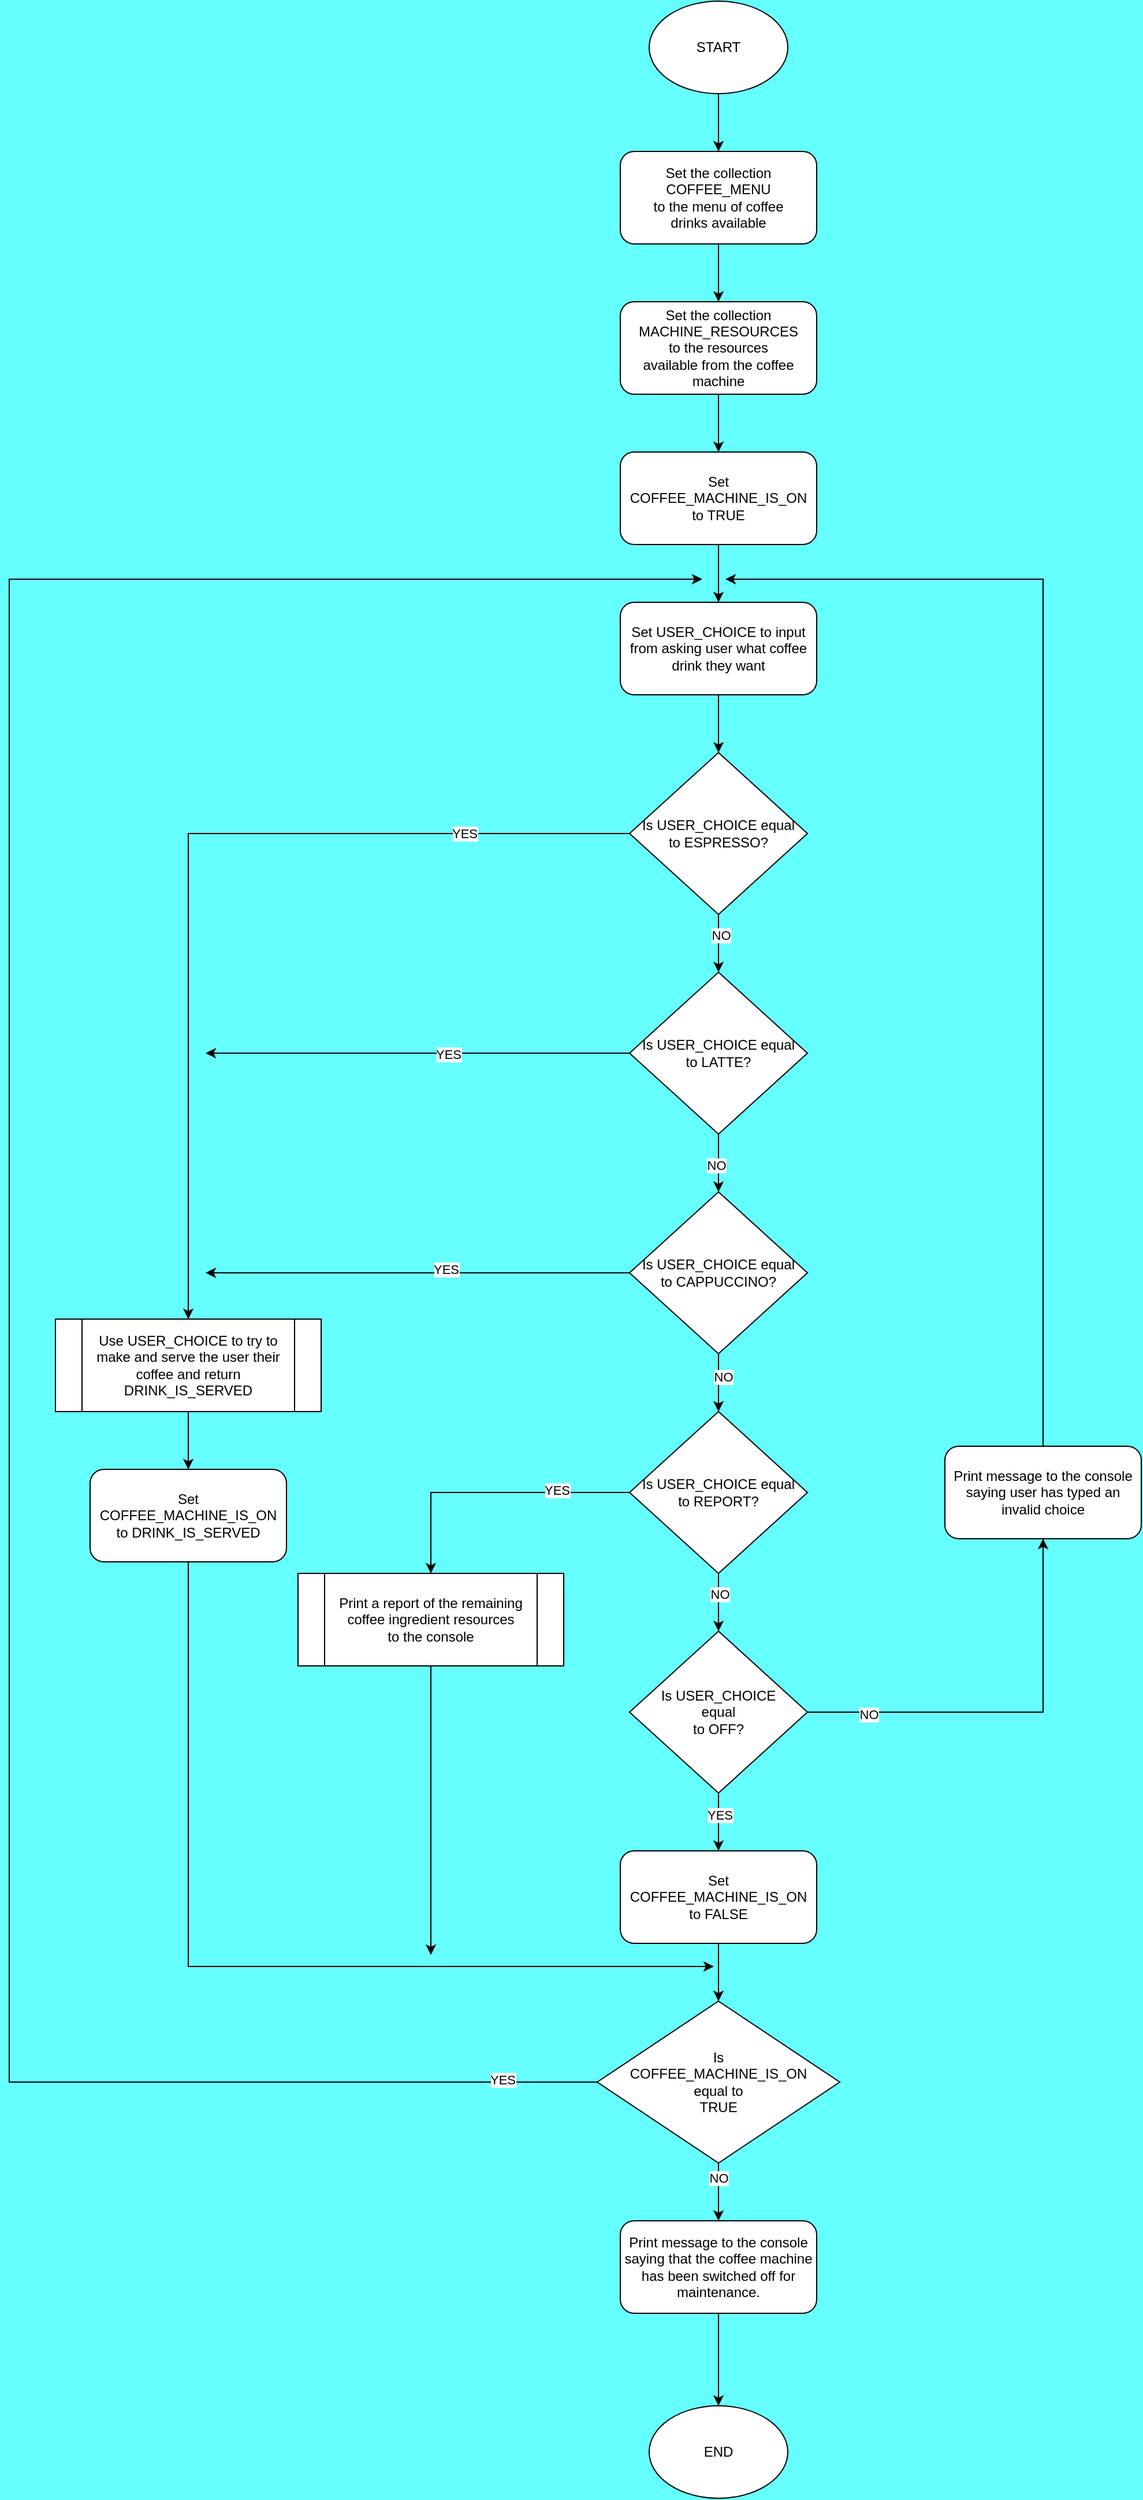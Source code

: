 <mxfile version="26.0.9" pages="3">
  <diagram id="C5RBs43oDa-KdzZeNtuy" name="Page-1">
    <mxGraphModel dx="2533" dy="853" grid="1" gridSize="10" guides="1" tooltips="1" connect="1" arrows="1" fold="1" page="1" pageScale="1" pageWidth="827" pageHeight="1169" background="#66FFFF" math="0" shadow="0">
      <root>
        <mxCell id="WIyWlLk6GJQsqaUBKTNV-0" />
        <mxCell id="WIyWlLk6GJQsqaUBKTNV-1" parent="WIyWlLk6GJQsqaUBKTNV-0" />
        <mxCell id="li8_nw5hFFEBUik14PO7-3" value="" style="edgeStyle=orthogonalEdgeStyle;rounded=0;orthogonalLoop=1;jettySize=auto;html=1;" parent="WIyWlLk6GJQsqaUBKTNV-1" source="li8_nw5hFFEBUik14PO7-0" target="li8_nw5hFFEBUik14PO7-2" edge="1">
          <mxGeometry relative="1" as="geometry" />
        </mxCell>
        <mxCell id="li8_nw5hFFEBUik14PO7-0" value="START" style="ellipse;whiteSpace=wrap;html=1;" parent="WIyWlLk6GJQsqaUBKTNV-1" vertex="1">
          <mxGeometry x="354" y="40" width="120" height="80" as="geometry" />
        </mxCell>
        <mxCell id="li8_nw5hFFEBUik14PO7-1" value="END" style="ellipse;whiteSpace=wrap;html=1;" parent="WIyWlLk6GJQsqaUBKTNV-1" vertex="1">
          <mxGeometry x="354" y="2120" width="120" height="80" as="geometry" />
        </mxCell>
        <mxCell id="li8_nw5hFFEBUik14PO7-5" value="" style="edgeStyle=orthogonalEdgeStyle;rounded=0;orthogonalLoop=1;jettySize=auto;html=1;" parent="WIyWlLk6GJQsqaUBKTNV-1" source="li8_nw5hFFEBUik14PO7-2" target="li8_nw5hFFEBUik14PO7-4" edge="1">
          <mxGeometry relative="1" as="geometry" />
        </mxCell>
        <mxCell id="li8_nw5hFFEBUik14PO7-2" value="Set the collection COFFEE_MENU&lt;div&gt;to the menu of coffee&lt;/div&gt;&lt;div&gt;drinks available&lt;/div&gt;" style="rounded=1;whiteSpace=wrap;html=1;" parent="WIyWlLk6GJQsqaUBKTNV-1" vertex="1">
          <mxGeometry x="329" y="170" width="170" height="80" as="geometry" />
        </mxCell>
        <mxCell id="li8_nw5hFFEBUik14PO7-7" value="" style="edgeStyle=orthogonalEdgeStyle;rounded=0;orthogonalLoop=1;jettySize=auto;html=1;" parent="WIyWlLk6GJQsqaUBKTNV-1" source="li8_nw5hFFEBUik14PO7-4" target="li8_nw5hFFEBUik14PO7-6" edge="1">
          <mxGeometry relative="1" as="geometry" />
        </mxCell>
        <mxCell id="li8_nw5hFFEBUik14PO7-4" value="Set the collection MACHINE_RESOURCES&lt;div&gt;to the resources&lt;/div&gt;&lt;div&gt;available from the coffee machine&lt;/div&gt;" style="rounded=1;whiteSpace=wrap;html=1;" parent="WIyWlLk6GJQsqaUBKTNV-1" vertex="1">
          <mxGeometry x="329" y="300" width="170" height="80" as="geometry" />
        </mxCell>
        <mxCell id="li8_nw5hFFEBUik14PO7-9" value="" style="edgeStyle=orthogonalEdgeStyle;rounded=0;orthogonalLoop=1;jettySize=auto;html=1;" parent="WIyWlLk6GJQsqaUBKTNV-1" source="li8_nw5hFFEBUik14PO7-6" target="li8_nw5hFFEBUik14PO7-8" edge="1">
          <mxGeometry relative="1" as="geometry" />
        </mxCell>
        <mxCell id="li8_nw5hFFEBUik14PO7-6" value="Set COFFEE_MACHINE_IS_ON&lt;div&gt;to TRUE&lt;/div&gt;" style="rounded=1;whiteSpace=wrap;html=1;" parent="WIyWlLk6GJQsqaUBKTNV-1" vertex="1">
          <mxGeometry x="329" y="430" width="170" height="80" as="geometry" />
        </mxCell>
        <mxCell id="li8_nw5hFFEBUik14PO7-11" value="" style="edgeStyle=orthogonalEdgeStyle;rounded=0;orthogonalLoop=1;jettySize=auto;html=1;" parent="WIyWlLk6GJQsqaUBKTNV-1" source="li8_nw5hFFEBUik14PO7-8" target="li8_nw5hFFEBUik14PO7-10" edge="1">
          <mxGeometry relative="1" as="geometry" />
        </mxCell>
        <mxCell id="li8_nw5hFFEBUik14PO7-8" value="Set USER_CHOICE to input from asking user what coffee drink they want" style="rounded=1;whiteSpace=wrap;html=1;" parent="WIyWlLk6GJQsqaUBKTNV-1" vertex="1">
          <mxGeometry x="329" y="560" width="170" height="80" as="geometry" />
        </mxCell>
        <mxCell id="li8_nw5hFFEBUik14PO7-13" value="" style="edgeStyle=orthogonalEdgeStyle;rounded=0;orthogonalLoop=1;jettySize=auto;html=1;" parent="WIyWlLk6GJQsqaUBKTNV-1" source="li8_nw5hFFEBUik14PO7-10" target="li8_nw5hFFEBUik14PO7-12" edge="1">
          <mxGeometry relative="1" as="geometry" />
        </mxCell>
        <mxCell id="li8_nw5hFFEBUik14PO7-14" value="NO" style="edgeLabel;html=1;align=center;verticalAlign=middle;resizable=0;points=[];" parent="li8_nw5hFFEBUik14PO7-13" vertex="1" connectable="0">
          <mxGeometry x="-0.28" y="2" relative="1" as="geometry">
            <mxPoint as="offset" />
          </mxGeometry>
        </mxCell>
        <mxCell id="li8_nw5hFFEBUik14PO7-41" style="edgeStyle=orthogonalEdgeStyle;rounded=0;orthogonalLoop=1;jettySize=auto;html=1;entryX=0.5;entryY=0;entryDx=0;entryDy=0;" parent="WIyWlLk6GJQsqaUBKTNV-1" source="li8_nw5hFFEBUik14PO7-10" target="R9Im3hJMeRKIDpfWqLhV-0" edge="1">
          <mxGeometry relative="1" as="geometry">
            <mxPoint x="75" y="1169" as="targetPoint" />
          </mxGeometry>
        </mxCell>
        <mxCell id="li8_nw5hFFEBUik14PO7-42" value="YES" style="edgeLabel;html=1;align=center;verticalAlign=middle;resizable=0;points=[];" parent="li8_nw5hFFEBUik14PO7-41" vertex="1" connectable="0">
          <mxGeometry x="-0.643" relative="1" as="geometry">
            <mxPoint as="offset" />
          </mxGeometry>
        </mxCell>
        <mxCell id="li8_nw5hFFEBUik14PO7-10" value="Is USER_CHOICE equal&lt;div&gt;to ESPRESSO?&lt;/div&gt;" style="rhombus;whiteSpace=wrap;html=1;" parent="WIyWlLk6GJQsqaUBKTNV-1" vertex="1">
          <mxGeometry x="337" y="690" width="154" height="140" as="geometry" />
        </mxCell>
        <mxCell id="li8_nw5hFFEBUik14PO7-16" value="" style="edgeStyle=orthogonalEdgeStyle;rounded=0;orthogonalLoop=1;jettySize=auto;html=1;" parent="WIyWlLk6GJQsqaUBKTNV-1" source="li8_nw5hFFEBUik14PO7-12" target="li8_nw5hFFEBUik14PO7-15" edge="1">
          <mxGeometry relative="1" as="geometry" />
        </mxCell>
        <mxCell id="li8_nw5hFFEBUik14PO7-17" value="NO" style="edgeLabel;html=1;align=center;verticalAlign=middle;resizable=0;points=[];" parent="li8_nw5hFFEBUik14PO7-16" vertex="1" connectable="0">
          <mxGeometry x="0.08" y="-2" relative="1" as="geometry">
            <mxPoint as="offset" />
          </mxGeometry>
        </mxCell>
        <mxCell id="li8_nw5hFFEBUik14PO7-43" style="edgeStyle=orthogonalEdgeStyle;rounded=0;orthogonalLoop=1;jettySize=auto;html=1;" parent="WIyWlLk6GJQsqaUBKTNV-1" source="li8_nw5hFFEBUik14PO7-12" edge="1">
          <mxGeometry relative="1" as="geometry">
            <mxPoint x="-30" y="950" as="targetPoint" />
          </mxGeometry>
        </mxCell>
        <mxCell id="li8_nw5hFFEBUik14PO7-45" value="YES" style="edgeLabel;html=1;align=center;verticalAlign=middle;resizable=0;points=[];" parent="li8_nw5hFFEBUik14PO7-43" vertex="1" connectable="0">
          <mxGeometry x="-0.142" y="2" relative="1" as="geometry">
            <mxPoint y="-1" as="offset" />
          </mxGeometry>
        </mxCell>
        <mxCell id="li8_nw5hFFEBUik14PO7-12" value="Is USER_CHOICE equal&lt;div&gt;to LATTE?&lt;/div&gt;" style="rhombus;whiteSpace=wrap;html=1;" parent="WIyWlLk6GJQsqaUBKTNV-1" vertex="1">
          <mxGeometry x="337" y="880" width="154" height="140" as="geometry" />
        </mxCell>
        <mxCell id="li8_nw5hFFEBUik14PO7-19" value="" style="edgeStyle=orthogonalEdgeStyle;rounded=0;orthogonalLoop=1;jettySize=auto;html=1;" parent="WIyWlLk6GJQsqaUBKTNV-1" source="li8_nw5hFFEBUik14PO7-15" target="li8_nw5hFFEBUik14PO7-18" edge="1">
          <mxGeometry relative="1" as="geometry" />
        </mxCell>
        <mxCell id="li8_nw5hFFEBUik14PO7-20" value="NO" style="edgeLabel;html=1;align=center;verticalAlign=middle;resizable=0;points=[];" parent="li8_nw5hFFEBUik14PO7-19" vertex="1" connectable="0">
          <mxGeometry x="-0.2" y="4" relative="1" as="geometry">
            <mxPoint as="offset" />
          </mxGeometry>
        </mxCell>
        <mxCell id="li8_nw5hFFEBUik14PO7-44" style="edgeStyle=orthogonalEdgeStyle;rounded=0;orthogonalLoop=1;jettySize=auto;html=1;" parent="WIyWlLk6GJQsqaUBKTNV-1" source="li8_nw5hFFEBUik14PO7-15" edge="1">
          <mxGeometry relative="1" as="geometry">
            <mxPoint x="-30" y="1140" as="targetPoint" />
          </mxGeometry>
        </mxCell>
        <mxCell id="li8_nw5hFFEBUik14PO7-46" value="YES" style="edgeLabel;html=1;align=center;verticalAlign=middle;resizable=0;points=[];" parent="li8_nw5hFFEBUik14PO7-44" vertex="1" connectable="0">
          <mxGeometry x="-0.134" y="-3" relative="1" as="geometry">
            <mxPoint as="offset" />
          </mxGeometry>
        </mxCell>
        <mxCell id="li8_nw5hFFEBUik14PO7-15" value="Is USER_CHOICE equal&lt;div&gt;to CAPPUCCINO?&lt;/div&gt;" style="rhombus;whiteSpace=wrap;html=1;" parent="WIyWlLk6GJQsqaUBKTNV-1" vertex="1">
          <mxGeometry x="337" y="1070" width="154" height="140" as="geometry" />
        </mxCell>
        <mxCell id="li8_nw5hFFEBUik14PO7-22" value="" style="edgeStyle=orthogonalEdgeStyle;rounded=0;orthogonalLoop=1;jettySize=auto;html=1;" parent="WIyWlLk6GJQsqaUBKTNV-1" source="li8_nw5hFFEBUik14PO7-18" target="li8_nw5hFFEBUik14PO7-21" edge="1">
          <mxGeometry relative="1" as="geometry" />
        </mxCell>
        <mxCell id="li8_nw5hFFEBUik14PO7-23" value="NO" style="edgeLabel;html=1;align=center;verticalAlign=middle;resizable=0;points=[];" parent="li8_nw5hFFEBUik14PO7-22" vertex="1" connectable="0">
          <mxGeometry x="-0.28" y="1" relative="1" as="geometry">
            <mxPoint as="offset" />
          </mxGeometry>
        </mxCell>
        <mxCell id="R9Im3hJMeRKIDpfWqLhV-3" style="edgeStyle=orthogonalEdgeStyle;rounded=0;orthogonalLoop=1;jettySize=auto;html=1;entryX=0.5;entryY=0;entryDx=0;entryDy=0;" parent="WIyWlLk6GJQsqaUBKTNV-1" source="li8_nw5hFFEBUik14PO7-18" target="R9Im3hJMeRKIDpfWqLhV-2" edge="1">
          <mxGeometry relative="1" as="geometry" />
        </mxCell>
        <mxCell id="R9Im3hJMeRKIDpfWqLhV-4" value="YES" style="edgeLabel;html=1;align=center;verticalAlign=middle;resizable=0;points=[];" parent="R9Im3hJMeRKIDpfWqLhV-3" vertex="1" connectable="0">
          <mxGeometry x="-0.467" y="-2" relative="1" as="geometry">
            <mxPoint x="1" as="offset" />
          </mxGeometry>
        </mxCell>
        <mxCell id="li8_nw5hFFEBUik14PO7-18" value="Is USER_CHOICE equal&lt;div&gt;to REPORT?&lt;/div&gt;" style="rhombus;whiteSpace=wrap;html=1;" parent="WIyWlLk6GJQsqaUBKTNV-1" vertex="1">
          <mxGeometry x="337" y="1260" width="154" height="140" as="geometry" />
        </mxCell>
        <mxCell id="li8_nw5hFFEBUik14PO7-24" style="edgeStyle=orthogonalEdgeStyle;rounded=0;orthogonalLoop=1;jettySize=auto;html=1;entryX=0.5;entryY=1;entryDx=0;entryDy=0;" parent="WIyWlLk6GJQsqaUBKTNV-1" source="li8_nw5hFFEBUik14PO7-21" target="li8_nw5hFFEBUik14PO7-25" edge="1">
          <mxGeometry relative="1" as="geometry">
            <mxPoint x="670" y="1520" as="targetPoint" />
          </mxGeometry>
        </mxCell>
        <mxCell id="li8_nw5hFFEBUik14PO7-27" value="NO" style="edgeLabel;html=1;align=center;verticalAlign=middle;resizable=0;points=[];" parent="li8_nw5hFFEBUik14PO7-24" vertex="1" connectable="0">
          <mxGeometry x="-0.701" y="-2" relative="1" as="geometry">
            <mxPoint as="offset" />
          </mxGeometry>
        </mxCell>
        <mxCell id="li8_nw5hFFEBUik14PO7-29" value="" style="edgeStyle=orthogonalEdgeStyle;rounded=0;orthogonalLoop=1;jettySize=auto;html=1;" parent="WIyWlLk6GJQsqaUBKTNV-1" source="li8_nw5hFFEBUik14PO7-21" target="li8_nw5hFFEBUik14PO7-28" edge="1">
          <mxGeometry relative="1" as="geometry" />
        </mxCell>
        <mxCell id="li8_nw5hFFEBUik14PO7-30" value="YES" style="edgeLabel;html=1;align=center;verticalAlign=middle;resizable=0;points=[];" parent="li8_nw5hFFEBUik14PO7-29" vertex="1" connectable="0">
          <mxGeometry x="-0.24" y="1" relative="1" as="geometry">
            <mxPoint as="offset" />
          </mxGeometry>
        </mxCell>
        <mxCell id="li8_nw5hFFEBUik14PO7-21" value="Is USER_CHOICE&lt;div&gt;equal&lt;div&gt;to OFF?&lt;/div&gt;&lt;/div&gt;" style="rhombus;whiteSpace=wrap;html=1;" parent="WIyWlLk6GJQsqaUBKTNV-1" vertex="1">
          <mxGeometry x="337" y="1450" width="154" height="140" as="geometry" />
        </mxCell>
        <mxCell id="li8_nw5hFFEBUik14PO7-26" style="edgeStyle=orthogonalEdgeStyle;rounded=0;orthogonalLoop=1;jettySize=auto;html=1;exitX=0.5;exitY=0;exitDx=0;exitDy=0;" parent="WIyWlLk6GJQsqaUBKTNV-1" source="li8_nw5hFFEBUik14PO7-25" edge="1">
          <mxGeometry relative="1" as="geometry">
            <mxPoint x="420" y="540" as="targetPoint" />
            <mxPoint x="695" y="1300" as="sourcePoint" />
            <Array as="points">
              <mxPoint x="695" y="540" />
            </Array>
          </mxGeometry>
        </mxCell>
        <mxCell id="li8_nw5hFFEBUik14PO7-25" value="Print message to the console saying user has typed an invalid choice" style="rounded=1;whiteSpace=wrap;html=1;" parent="WIyWlLk6GJQsqaUBKTNV-1" vertex="1">
          <mxGeometry x="610" y="1290" width="170" height="80" as="geometry" />
        </mxCell>
        <mxCell id="li8_nw5hFFEBUik14PO7-32" value="" style="edgeStyle=orthogonalEdgeStyle;rounded=0;orthogonalLoop=1;jettySize=auto;html=1;" parent="WIyWlLk6GJQsqaUBKTNV-1" source="li8_nw5hFFEBUik14PO7-28" target="li8_nw5hFFEBUik14PO7-31" edge="1">
          <mxGeometry relative="1" as="geometry" />
        </mxCell>
        <mxCell id="li8_nw5hFFEBUik14PO7-28" value="Set COFFEE_MACHINE_IS_ON&lt;div&gt;to FALSE&lt;/div&gt;" style="rounded=1;whiteSpace=wrap;html=1;" parent="WIyWlLk6GJQsqaUBKTNV-1" vertex="1">
          <mxGeometry x="329" y="1640" width="170" height="80" as="geometry" />
        </mxCell>
        <mxCell id="li8_nw5hFFEBUik14PO7-34" value="" style="edgeStyle=orthogonalEdgeStyle;rounded=0;orthogonalLoop=1;jettySize=auto;html=1;" parent="WIyWlLk6GJQsqaUBKTNV-1" source="li8_nw5hFFEBUik14PO7-31" target="li8_nw5hFFEBUik14PO7-33" edge="1">
          <mxGeometry relative="1" as="geometry" />
        </mxCell>
        <mxCell id="li8_nw5hFFEBUik14PO7-35" value="NO" style="edgeLabel;html=1;align=center;verticalAlign=middle;resizable=0;points=[];" parent="li8_nw5hFFEBUik14PO7-34" vertex="1" connectable="0">
          <mxGeometry x="-0.48" relative="1" as="geometry">
            <mxPoint as="offset" />
          </mxGeometry>
        </mxCell>
        <mxCell id="li8_nw5hFFEBUik14PO7-38" style="edgeStyle=orthogonalEdgeStyle;rounded=0;orthogonalLoop=1;jettySize=auto;html=1;" parent="WIyWlLk6GJQsqaUBKTNV-1" source="li8_nw5hFFEBUik14PO7-31" edge="1">
          <mxGeometry relative="1" as="geometry">
            <mxPoint x="400" y="540" as="targetPoint" />
            <Array as="points">
              <mxPoint x="-200" y="1840" />
              <mxPoint x="-200" y="540" />
            </Array>
          </mxGeometry>
        </mxCell>
        <mxCell id="li8_nw5hFFEBUik14PO7-39" value="YES" style="edgeLabel;html=1;align=center;verticalAlign=middle;resizable=0;points=[];" parent="li8_nw5hFFEBUik14PO7-38" vertex="1" connectable="0">
          <mxGeometry x="-0.932" y="-2" relative="1" as="geometry">
            <mxPoint as="offset" />
          </mxGeometry>
        </mxCell>
        <mxCell id="li8_nw5hFFEBUik14PO7-31" value="Is&lt;div&gt;COFFEE_MACHINE_IS_ON&lt;/div&gt;&lt;div&gt;equal to&lt;/div&gt;&lt;div&gt;TRUE&lt;/div&gt;" style="rhombus;whiteSpace=wrap;html=1;" parent="WIyWlLk6GJQsqaUBKTNV-1" vertex="1">
          <mxGeometry x="309" y="1770" width="210" height="140" as="geometry" />
        </mxCell>
        <mxCell id="li8_nw5hFFEBUik14PO7-36" style="edgeStyle=orthogonalEdgeStyle;rounded=0;orthogonalLoop=1;jettySize=auto;html=1;entryX=0.5;entryY=0;entryDx=0;entryDy=0;" parent="WIyWlLk6GJQsqaUBKTNV-1" source="li8_nw5hFFEBUik14PO7-33" target="li8_nw5hFFEBUik14PO7-1" edge="1">
          <mxGeometry relative="1" as="geometry" />
        </mxCell>
        <mxCell id="li8_nw5hFFEBUik14PO7-33" value="Print message to the console saying that the coffee machine has been switched off for maintenance." style="rounded=1;whiteSpace=wrap;html=1;" parent="WIyWlLk6GJQsqaUBKTNV-1" vertex="1">
          <mxGeometry x="329" y="1960" width="170" height="80" as="geometry" />
        </mxCell>
        <mxCell id="R9Im3hJMeRKIDpfWqLhV-1" style="edgeStyle=orthogonalEdgeStyle;rounded=0;orthogonalLoop=1;jettySize=auto;html=1;exitX=0.5;exitY=1;exitDx=0;exitDy=0;" parent="WIyWlLk6GJQsqaUBKTNV-1" source="AKSKrG4w3MVlqH_PS0Mb-0" edge="1">
          <mxGeometry relative="1" as="geometry">
            <mxPoint x="410" y="1740" as="targetPoint" />
            <mxPoint x="-50" y="1410" as="sourcePoint" />
            <Array as="points">
              <mxPoint x="-45" y="1740" />
            </Array>
          </mxGeometry>
        </mxCell>
        <mxCell id="PrLnqL6k-5k53obIIsXH-0" value="" style="edgeStyle=orthogonalEdgeStyle;rounded=0;orthogonalLoop=1;jettySize=auto;html=1;" edge="1" parent="WIyWlLk6GJQsqaUBKTNV-1" source="R9Im3hJMeRKIDpfWqLhV-0" target="AKSKrG4w3MVlqH_PS0Mb-0">
          <mxGeometry relative="1" as="geometry" />
        </mxCell>
        <mxCell id="R9Im3hJMeRKIDpfWqLhV-0" value="&lt;div&gt;&lt;div&gt;Use USER_CHOICE to try to make and serve the user their coffee and return DRINK_IS_SERVED&lt;/div&gt;&lt;/div&gt;" style="shape=process;whiteSpace=wrap;html=1;backgroundOutline=1;" parent="WIyWlLk6GJQsqaUBKTNV-1" vertex="1">
          <mxGeometry x="-160" y="1180" width="230" height="80" as="geometry" />
        </mxCell>
        <mxCell id="R9Im3hJMeRKIDpfWqLhV-5" style="edgeStyle=orthogonalEdgeStyle;rounded=0;orthogonalLoop=1;jettySize=auto;html=1;" parent="WIyWlLk6GJQsqaUBKTNV-1" source="R9Im3hJMeRKIDpfWqLhV-2" edge="1">
          <mxGeometry relative="1" as="geometry">
            <mxPoint x="165" y="1730" as="targetPoint" />
          </mxGeometry>
        </mxCell>
        <mxCell id="R9Im3hJMeRKIDpfWqLhV-2" value="&lt;div&gt;&lt;div&gt;Print a report of the remaining coffee ingredient resources&lt;/div&gt;&lt;/div&gt;&lt;div&gt;to the console&lt;/div&gt;" style="shape=process;whiteSpace=wrap;html=1;backgroundOutline=1;" parent="WIyWlLk6GJQsqaUBKTNV-1" vertex="1">
          <mxGeometry x="50" y="1400" width="230" height="80" as="geometry" />
        </mxCell>
        <mxCell id="AKSKrG4w3MVlqH_PS0Mb-0" value="Set COFFEE_MACHINE_IS_ON&lt;div&gt;to DRINK_IS_SERVED&lt;/div&gt;" style="rounded=1;whiteSpace=wrap;html=1;" vertex="1" parent="WIyWlLk6GJQsqaUBKTNV-1">
          <mxGeometry x="-130" y="1310" width="170" height="80" as="geometry" />
        </mxCell>
      </root>
    </mxGraphModel>
  </diagram>
  <diagram id="hL00VcFVUjygaKmvWeol" name="Page-2">
    <mxGraphModel dx="1405" dy="702" grid="1" gridSize="10" guides="1" tooltips="1" connect="1" arrows="1" fold="1" page="1" pageScale="1" pageWidth="827" pageHeight="1169" background="#66FFFF" math="0" shadow="0">
      <root>
        <mxCell id="0" />
        <mxCell id="1" parent="0" />
        <mxCell id="SAVZrN-QepvseC3Q1hrB-1" value="" style="edgeStyle=orthogonalEdgeStyle;rounded=0;orthogonalLoop=1;jettySize=auto;html=1;" parent="1" source="f87Du3bDDNaWjaetLPFL-2" target="Y9ODjl9mayhaFHZwqWzg-8" edge="1">
          <mxGeometry relative="1" as="geometry" />
        </mxCell>
        <mxCell id="f87Du3bDDNaWjaetLPFL-2" value="Print a message to the console saying how much USER_CHOICE costs." style="rounded=1;whiteSpace=wrap;html=1;" parent="1" vertex="1">
          <mxGeometry x="329" y="700" width="170" height="80" as="geometry" />
        </mxCell>
        <mxCell id="f87Du3bDDNaWjaetLPFL-3" value="" style="edgeStyle=orthogonalEdgeStyle;rounded=0;orthogonalLoop=1;jettySize=auto;html=1;" parent="1" source="f87Du3bDDNaWjaetLPFL-4" target="f87Du3bDDNaWjaetLPFL-5" edge="1">
          <mxGeometry relative="1" as="geometry" />
        </mxCell>
        <mxCell id="f87Du3bDDNaWjaetLPFL-4" value="Set QUARTERS to the number of quarters that the user wants to insert" style="rounded=1;whiteSpace=wrap;html=1;" parent="1" vertex="1">
          <mxGeometry x="329" y="1090" width="170" height="80" as="geometry" />
        </mxCell>
        <mxCell id="Y9ODjl9mayhaFHZwqWzg-3" value="" style="edgeStyle=orthogonalEdgeStyle;rounded=0;orthogonalLoop=1;jettySize=auto;html=1;" parent="1" source="f87Du3bDDNaWjaetLPFL-5" target="Y9ODjl9mayhaFHZwqWzg-2" edge="1">
          <mxGeometry relative="1" as="geometry" />
        </mxCell>
        <mxCell id="f87Du3bDDNaWjaetLPFL-5" value="Set DIMES to the number of dimes that the user wants to insert" style="rounded=1;whiteSpace=wrap;html=1;" parent="1" vertex="1">
          <mxGeometry x="329" y="1220" width="170" height="80" as="geometry" />
        </mxCell>
        <mxCell id="2ellCQ-udehv_jcmdGln-9" value="" style="edgeStyle=orthogonalEdgeStyle;rounded=0;orthogonalLoop=1;jettySize=auto;html=1;" parent="1" source="zE33xk_Z700cBCA0DnNf-1" target="2ellCQ-udehv_jcmdGln-8" edge="1">
          <mxGeometry relative="1" as="geometry" />
        </mxCell>
        <mxCell id="zE33xk_Z700cBCA0DnNf-1" value="START" style="ellipse;whiteSpace=wrap;html=1;" parent="1" vertex="1">
          <mxGeometry x="354" y="40" width="120" height="80" as="geometry" />
        </mxCell>
        <mxCell id="Y9ODjl9mayhaFHZwqWzg-1" value="&lt;div&gt;&lt;div&gt;Use USER_CHOICE to try to make and serve the user their coffee and return DRINK_IS_SERVED&lt;br&gt;&lt;/div&gt;&lt;/div&gt;" style="text;html=1;align=center;verticalAlign=middle;whiteSpace=wrap;rounded=0;" parent="1" vertex="1">
          <mxGeometry x="40" y="30" width="200" height="110" as="geometry" />
        </mxCell>
        <mxCell id="Y9ODjl9mayhaFHZwqWzg-5" value="" style="edgeStyle=orthogonalEdgeStyle;rounded=0;orthogonalLoop=1;jettySize=auto;html=1;" parent="1" source="Y9ODjl9mayhaFHZwqWzg-2" target="Y9ODjl9mayhaFHZwqWzg-4" edge="1">
          <mxGeometry relative="1" as="geometry" />
        </mxCell>
        <mxCell id="Y9ODjl9mayhaFHZwqWzg-2" value="Set NICKLES to the number of nickles that the user wants to insert" style="rounded=1;whiteSpace=wrap;html=1;" parent="1" vertex="1">
          <mxGeometry x="329" y="1349" width="170" height="80" as="geometry" />
        </mxCell>
        <mxCell id="Y9ODjl9mayhaFHZwqWzg-7" value="" style="edgeStyle=orthogonalEdgeStyle;rounded=0;orthogonalLoop=1;jettySize=auto;html=1;" parent="1" source="Y9ODjl9mayhaFHZwqWzg-4" target="Y9ODjl9mayhaFHZwqWzg-6" edge="1">
          <mxGeometry relative="1" as="geometry" />
        </mxCell>
        <mxCell id="Y9ODjl9mayhaFHZwqWzg-4" value="Set PENNIES to the number of pennies that the user wants to insert" style="rounded=1;whiteSpace=wrap;html=1;" parent="1" vertex="1">
          <mxGeometry x="329" y="1479" width="170" height="80" as="geometry" />
        </mxCell>
        <mxCell id="SAVZrN-QepvseC3Q1hrB-4" value="" style="edgeStyle=orthogonalEdgeStyle;rounded=0;orthogonalLoop=1;jettySize=auto;html=1;" parent="1" source="Y9ODjl9mayhaFHZwqWzg-6" target="SAVZrN-QepvseC3Q1hrB-3" edge="1">
          <mxGeometry relative="1" as="geometry" />
        </mxCell>
        <mxCell id="Y9ODjl9mayhaFHZwqWzg-6" value="Set PENNIES to the number of pennies that the user wants to insert" style="rounded=1;whiteSpace=wrap;html=1;" parent="1" vertex="1">
          <mxGeometry x="329" y="1609" width="170" height="80" as="geometry" />
        </mxCell>
        <mxCell id="kF41lKYW4yAk9TvEQ4Wy-10" value="" style="edgeStyle=orthogonalEdgeStyle;rounded=0;orthogonalLoop=1;jettySize=auto;html=1;" parent="1" source="Y9ODjl9mayhaFHZwqWzg-8" target="kF41lKYW4yAk9TvEQ4Wy-9" edge="1">
          <mxGeometry relative="1" as="geometry" />
        </mxCell>
        <mxCell id="Y9ODjl9mayhaFHZwqWzg-8" value="Set COFFEE_COST to cost of USER_CHOICE from&amp;nbsp;&lt;span style=&quot;color: light-dark(rgb(0, 0, 0), rgb(255, 255, 255)); background-color: transparent;&quot;&gt;COFFEE_MENU&lt;/span&gt;" style="rounded=1;whiteSpace=wrap;html=1;" parent="1" vertex="1">
          <mxGeometry x="329" y="830" width="170" height="80" as="geometry" />
        </mxCell>
        <mxCell id="SAVZrN-QepvseC3Q1hrB-6" value="" style="edgeStyle=orthogonalEdgeStyle;rounded=0;orthogonalLoop=1;jettySize=auto;html=1;" parent="1" source="SAVZrN-QepvseC3Q1hrB-3" target="SAVZrN-QepvseC3Q1hrB-5" edge="1">
          <mxGeometry relative="1" as="geometry" />
        </mxCell>
        <mxCell id="SAVZrN-QepvseC3Q1hrB-3" value="Set AMOUNT_TENDERED to&lt;div&gt;QUARTERS * 0.25 +&lt;/div&gt;&lt;div&gt;DIMES * 0.10 +&lt;/div&gt;&lt;div&gt;NICKLES * 0.05 +&lt;/div&gt;&lt;div&gt;PENNIES * 0.01&lt;/div&gt;" style="rounded=1;whiteSpace=wrap;html=1;" parent="1" vertex="1">
          <mxGeometry x="294.5" y="1740" width="239" height="100" as="geometry" />
        </mxCell>
        <mxCell id="kF41lKYW4yAk9TvEQ4Wy-2" value="" style="edgeStyle=orthogonalEdgeStyle;rounded=0;orthogonalLoop=1;jettySize=auto;html=1;" parent="1" source="SAVZrN-QepvseC3Q1hrB-5" target="kF41lKYW4yAk9TvEQ4Wy-1" edge="1">
          <mxGeometry relative="1" as="geometry" />
        </mxCell>
        <mxCell id="SAVZrN-QepvseC3Q1hrB-5" value="Set CHANGE to&lt;div&gt;&lt;br&gt;&lt;div&gt;AMOUNT_TENDERED -&lt;/div&gt;&lt;div&gt;CHANGE&amp;nbsp;&lt;span style=&quot;background-color: transparent; color: light-dark(rgb(0, 0, 0), rgb(255, 255, 255));&quot;&gt;-&lt;/span&gt;&lt;/div&gt;&lt;div&gt;COFFEE_COST&lt;/div&gt;&lt;/div&gt;" style="rounded=1;whiteSpace=wrap;html=1;" parent="1" vertex="1">
          <mxGeometry x="309.5" y="1890" width="209" height="100" as="geometry" />
        </mxCell>
        <mxCell id="kF41lKYW4yAk9TvEQ4Wy-3" style="edgeStyle=orthogonalEdgeStyle;rounded=0;orthogonalLoop=1;jettySize=auto;html=1;entryX=0.5;entryY=1;entryDx=0;entryDy=0;" parent="1" source="kF41lKYW4yAk9TvEQ4Wy-1" target="kF41lKYW4yAk9TvEQ4Wy-4" edge="1">
          <mxGeometry relative="1" as="geometry">
            <mxPoint x="80" y="2120" as="targetPoint" />
          </mxGeometry>
        </mxCell>
        <mxCell id="kF41lKYW4yAk9TvEQ4Wy-5" value="YES" style="edgeLabel;html=1;align=center;verticalAlign=middle;resizable=0;points=[];" parent="kF41lKYW4yAk9TvEQ4Wy-3" vertex="1" connectable="0">
          <mxGeometry x="-0.45" y="-2" relative="1" as="geometry">
            <mxPoint as="offset" />
          </mxGeometry>
        </mxCell>
        <mxCell id="kF41lKYW4yAk9TvEQ4Wy-13" value="" style="edgeStyle=orthogonalEdgeStyle;rounded=0;orthogonalLoop=1;jettySize=auto;html=1;" parent="1" source="kF41lKYW4yAk9TvEQ4Wy-1" target="kF41lKYW4yAk9TvEQ4Wy-12" edge="1">
          <mxGeometry relative="1" as="geometry" />
        </mxCell>
        <mxCell id="kF41lKYW4yAk9TvEQ4Wy-16" value="NO" style="edgeLabel;html=1;align=center;verticalAlign=middle;resizable=0;points=[];" parent="kF41lKYW4yAk9TvEQ4Wy-13" vertex="1" connectable="0">
          <mxGeometry y="4" relative="1" as="geometry">
            <mxPoint as="offset" />
          </mxGeometry>
        </mxCell>
        <mxCell id="kF41lKYW4yAk9TvEQ4Wy-1" value="Is&lt;div&gt;CHANGE&lt;/div&gt;&lt;div&gt;less than zero?&lt;/div&gt;" style="rhombus;whiteSpace=wrap;html=1;" parent="1" vertex="1">
          <mxGeometry x="318.5" y="2040" width="191" height="160" as="geometry" />
        </mxCell>
        <mxCell id="kF41lKYW4yAk9TvEQ4Wy-7" style="edgeStyle=orthogonalEdgeStyle;rounded=0;orthogonalLoop=1;jettySize=auto;html=1;entryX=0.5;entryY=1;entryDx=0;entryDy=0;" parent="1" source="kF41lKYW4yAk9TvEQ4Wy-4" target="kF41lKYW4yAk9TvEQ4Wy-6" edge="1">
          <mxGeometry relative="1" as="geometry" />
        </mxCell>
        <mxCell id="kF41lKYW4yAk9TvEQ4Wy-4" value="Print a message to the console saying the user has not inserted enough coins" style="rounded=1;whiteSpace=wrap;html=1;" parent="1" vertex="1">
          <mxGeometry x="30" y="1900" width="170" height="80" as="geometry" />
        </mxCell>
        <mxCell id="kF41lKYW4yAk9TvEQ4Wy-8" style="edgeStyle=orthogonalEdgeStyle;rounded=0;orthogonalLoop=1;jettySize=auto;html=1;" parent="1" source="kF41lKYW4yAk9TvEQ4Wy-6" edge="1">
          <mxGeometry relative="1" as="geometry">
            <mxPoint x="410" y="1070" as="targetPoint" />
            <Array as="points">
              <mxPoint x="115" y="1070" />
            </Array>
          </mxGeometry>
        </mxCell>
        <mxCell id="kF41lKYW4yAk9TvEQ4Wy-6" value="Print a message to the console saying they need to insert another -CHANGE dollars in coins" style="rounded=1;whiteSpace=wrap;html=1;" parent="1" vertex="1">
          <mxGeometry x="30" y="1760" width="170" height="80" as="geometry" />
        </mxCell>
        <mxCell id="kF41lKYW4yAk9TvEQ4Wy-11" value="" style="edgeStyle=orthogonalEdgeStyle;rounded=0;orthogonalLoop=1;jettySize=auto;html=1;" parent="1" source="kF41lKYW4yAk9TvEQ4Wy-9" target="f87Du3bDDNaWjaetLPFL-4" edge="1">
          <mxGeometry relative="1" as="geometry" />
        </mxCell>
        <mxCell id="kF41lKYW4yAk9TvEQ4Wy-9" value="Set&lt;div&gt;USER_CHANGE&lt;/div&gt;&lt;div&gt;to zero&lt;/div&gt;" style="rounded=1;whiteSpace=wrap;html=1;" parent="1" vertex="1">
          <mxGeometry x="329" y="960" width="170" height="80" as="geometry" />
        </mxCell>
        <mxCell id="kF41lKYW4yAk9TvEQ4Wy-18" value="" style="edgeStyle=orthogonalEdgeStyle;rounded=0;orthogonalLoop=1;jettySize=auto;html=1;" parent="1" source="kF41lKYW4yAk9TvEQ4Wy-12" target="kF41lKYW4yAk9TvEQ4Wy-17" edge="1">
          <mxGeometry relative="1" as="geometry" />
        </mxCell>
        <mxCell id="kF41lKYW4yAk9TvEQ4Wy-12" value="Print a message to the console saying that the user is being served USER_CHOICE" style="rounded=1;whiteSpace=wrap;html=1;" parent="1" vertex="1">
          <mxGeometry x="329" y="2250" width="170" height="80" as="geometry" />
        </mxCell>
        <mxCell id="KNS_vvVU1F8-KyQFK7ui-7" value="" style="edgeStyle=orthogonalEdgeStyle;rounded=0;orthogonalLoop=1;jettySize=auto;html=1;" parent="1" source="kF41lKYW4yAk9TvEQ4Wy-14" target="KNS_vvVU1F8-KyQFK7ui-6" edge="1">
          <mxGeometry relative="1" as="geometry" />
        </mxCell>
        <mxCell id="kF41lKYW4yAk9TvEQ4Wy-14" value="Print a message to the console saying they have CHANGE dollars in change" style="rounded=1;whiteSpace=wrap;html=1;" parent="1" vertex="1">
          <mxGeometry x="329" y="2590" width="170" height="80" as="geometry" />
        </mxCell>
        <mxCell id="kF41lKYW4yAk9TvEQ4Wy-19" value="" style="edgeStyle=orthogonalEdgeStyle;rounded=0;orthogonalLoop=1;jettySize=auto;html=1;" parent="1" source="kF41lKYW4yAk9TvEQ4Wy-17" target="kF41lKYW4yAk9TvEQ4Wy-14" edge="1">
          <mxGeometry relative="1" as="geometry" />
        </mxCell>
        <mxCell id="kF41lKYW4yAk9TvEQ4Wy-20" value="YES" style="edgeLabel;html=1;align=center;verticalAlign=middle;resizable=0;points=[];" parent="kF41lKYW4yAk9TvEQ4Wy-19" vertex="1" connectable="0">
          <mxGeometry x="-0.4" y="2" relative="1" as="geometry">
            <mxPoint as="offset" />
          </mxGeometry>
        </mxCell>
        <mxCell id="kF41lKYW4yAk9TvEQ4Wy-22" style="edgeStyle=orthogonalEdgeStyle;rounded=0;orthogonalLoop=1;jettySize=auto;html=1;exitX=1;exitY=0.5;exitDx=0;exitDy=0;" parent="1" source="kF41lKYW4yAk9TvEQ4Wy-17" edge="1">
          <mxGeometry relative="1" as="geometry">
            <mxPoint x="420" y="2700" as="targetPoint" />
            <mxPoint x="539.5" y="2460" as="sourcePoint" />
            <Array as="points">
              <mxPoint x="560" y="2460" />
              <mxPoint x="560" y="2700" />
            </Array>
          </mxGeometry>
        </mxCell>
        <mxCell id="kF41lKYW4yAk9TvEQ4Wy-23" value="NO" style="edgeLabel;html=1;align=center;verticalAlign=middle;resizable=0;points=[];" parent="kF41lKYW4yAk9TvEQ4Wy-22" vertex="1" connectable="0">
          <mxGeometry x="-0.65" y="1" relative="1" as="geometry">
            <mxPoint as="offset" />
          </mxGeometry>
        </mxCell>
        <mxCell id="kF41lKYW4yAk9TvEQ4Wy-17" value="Is&lt;div&gt;CHANGE&lt;/div&gt;&lt;div&gt;more than zero?&lt;/div&gt;" style="rhombus;whiteSpace=wrap;html=1;" parent="1" vertex="1">
          <mxGeometry x="318.5" y="2380" width="191" height="160" as="geometry" />
        </mxCell>
        <mxCell id="Y3iS76rsNRY-nXmBmocj-4" value="END" style="ellipse;whiteSpace=wrap;html=1;" parent="1" vertex="1">
          <mxGeometry x="354" y="2890" width="120" height="80" as="geometry" />
        </mxCell>
        <mxCell id="hl77w0RKZwfr1xADQnP1-5" value="" style="edgeStyle=orthogonalEdgeStyle;rounded=0;orthogonalLoop=1;jettySize=auto;html=1;" parent="1" source="2ellCQ-udehv_jcmdGln-8" target="hl77w0RKZwfr1xADQnP1-1" edge="1">
          <mxGeometry relative="1" as="geometry" />
        </mxCell>
        <mxCell id="2ellCQ-udehv_jcmdGln-8" value="Compute and update MACHINE_RESOURCES from USER_CHOICE and return RESOURCES_STATUS" style="shape=process;whiteSpace=wrap;html=1;backgroundOutline=1;" parent="1" vertex="1">
          <mxGeometry x="284" y="200" width="260" height="90" as="geometry" />
        </mxCell>
        <mxCell id="2ellCQ-udehv_jcmdGln-12" value="" style="edgeStyle=orthogonalEdgeStyle;rounded=0;orthogonalLoop=1;jettySize=auto;html=1;" parent="1" source="2ellCQ-udehv_jcmdGln-10" target="f87Du3bDDNaWjaetLPFL-2" edge="1">
          <mxGeometry relative="1" as="geometry" />
        </mxCell>
        <mxCell id="2ellCQ-udehv_jcmdGln-13" value="YES" style="edgeLabel;html=1;align=center;verticalAlign=middle;resizable=0;points=[];" parent="2ellCQ-udehv_jcmdGln-12" vertex="1" connectable="0">
          <mxGeometry x="-0.4" y="1" relative="1" as="geometry">
            <mxPoint as="offset" />
          </mxGeometry>
        </mxCell>
        <mxCell id="2ellCQ-udehv_jcmdGln-10" value="Is&lt;div&gt;ENOUGH_RESOURCES&lt;/div&gt;&lt;div&gt;equal to&lt;/div&gt;&lt;div&gt;TRUE?&lt;/div&gt;" style="rhombus;whiteSpace=wrap;html=1;" parent="1" vertex="1">
          <mxGeometry x="318.5" y="490" width="191" height="160" as="geometry" />
        </mxCell>
        <mxCell id="hl77w0RKZwfr1xADQnP1-4" value="" style="edgeStyle=orthogonalEdgeStyle;rounded=0;orthogonalLoop=1;jettySize=auto;html=1;" parent="1" source="hl77w0RKZwfr1xADQnP1-1" target="2ellCQ-udehv_jcmdGln-10" edge="1">
          <mxGeometry relative="1" as="geometry" />
        </mxCell>
        <mxCell id="hl77w0RKZwfr1xADQnP1-1" value="&lt;span style=&quot;color: rgb(0, 0, 0); font-family: Helvetica; font-size: 12px; font-style: normal; font-variant-ligatures: normal; font-variant-caps: normal; font-weight: 400; letter-spacing: normal; orphans: 2; text-align: center; text-indent: 0px; text-transform: none; widows: 2; word-spacing: 0px; -webkit-text-stroke-width: 0px; white-space: normal; background-color: rgb(251, 251, 251); text-decoration-thickness: initial; text-decoration-style: initial; text-decoration-color: initial; float: none; display: inline !important;&quot;&gt;Set ENOUGH_RESOURCES to IS_COFFEE_AVAILABLE in the&lt;/span&gt;&lt;div&gt;&lt;span style=&quot;color: rgb(0, 0, 0); font-family: Helvetica; font-size: 12px; font-style: normal; font-variant-ligatures: normal; font-variant-caps: normal; font-weight: 400; letter-spacing: normal; orphans: 2; text-align: center; text-indent: 0px; text-transform: none; widows: 2; word-spacing: 0px; -webkit-text-stroke-width: 0px; white-space: normal; background-color: rgb(251, 251, 251); text-decoration-thickness: initial; text-decoration-style: initial; text-decoration-color: initial; float: none; display: inline !important;&quot;&gt;collection RESOURCES_STATUS&lt;/span&gt;&lt;/div&gt;" style="rounded=1;whiteSpace=wrap;html=1;" parent="1" vertex="1">
          <mxGeometry x="294" y="360" width="239.5" height="80" as="geometry" />
        </mxCell>
        <mxCell id="KNS_vvVU1F8-KyQFK7ui-10" value="" style="edgeStyle=orthogonalEdgeStyle;rounded=0;orthogonalLoop=1;jettySize=auto;html=1;" parent="1" source="KNS_vvVU1F8-KyQFK7ui-6" target="Y3iS76rsNRY-nXmBmocj-4" edge="1">
          <mxGeometry relative="1" as="geometry" />
        </mxCell>
        <mxCell id="KNS_vvVU1F8-KyQFK7ui-6" value="Set&lt;div&gt;&lt;span style=&quot;background-color: transparent; color: light-dark(rgb(0, 0, 0), rgb(255, 255, 255));&quot;&gt;DRINK_IS_SERVED&lt;/span&gt;&lt;/div&gt;&lt;div&gt;&lt;span style=&quot;background-color: transparent; color: light-dark(rgb(0, 0, 0), rgb(255, 255, 255));&quot;&gt;to TRUE&lt;/span&gt;&lt;/div&gt;" style="rounded=1;whiteSpace=wrap;html=1;" parent="1" vertex="1">
          <mxGeometry x="314" y="2730" width="200" height="80" as="geometry" />
        </mxCell>
        <mxCell id="KNS_vvVU1F8-KyQFK7ui-11" style="edgeStyle=orthogonalEdgeStyle;rounded=0;orthogonalLoop=1;jettySize=auto;html=1;exitX=0.5;exitY=1;exitDx=0;exitDy=0;" parent="1" source="KNS_vvVU1F8-KyQFK7ui-8" edge="1">
          <mxGeometry relative="1" as="geometry">
            <mxPoint x="420" y="2860" as="targetPoint" />
            <Array as="points">
              <mxPoint x="690" y="2860" />
            </Array>
          </mxGeometry>
        </mxCell>
        <mxCell id="KNS_vvVU1F8-KyQFK7ui-8" value="Set&lt;div&gt;&lt;span style=&quot;background-color: transparent; color: light-dark(rgb(0, 0, 0), rgb(255, 255, 255));&quot;&gt;DRINK_IS_SERVED&lt;/span&gt;&lt;/div&gt;&lt;div&gt;&lt;span style=&quot;background-color: transparent; color: light-dark(rgb(0, 0, 0), rgb(255, 255, 255));&quot;&gt;to FALSE&lt;/span&gt;&lt;/div&gt;" style="rounded=1;whiteSpace=wrap;html=1;" parent="1" vertex="1">
          <mxGeometry x="590" y="2730" width="200" height="80" as="geometry" />
        </mxCell>
        <mxCell id="owdNZ5wBjSZL213u8o_B-7" value="" style="edgeStyle=orthogonalEdgeStyle;rounded=0;orthogonalLoop=1;jettySize=auto;html=1;" edge="1" parent="1" source="owdNZ5wBjSZL213u8o_B-4" target="owdNZ5wBjSZL213u8o_B-5">
          <mxGeometry relative="1" as="geometry" />
        </mxCell>
        <mxCell id="owdNZ5wBjSZL213u8o_B-8" value="YES" style="edgeLabel;html=1;align=center;verticalAlign=middle;resizable=0;points=[];" vertex="1" connectable="0" parent="owdNZ5wBjSZL213u8o_B-7">
          <mxGeometry x="-0.209" relative="1" as="geometry">
            <mxPoint as="offset" />
          </mxGeometry>
        </mxCell>
        <mxCell id="owdNZ5wBjSZL213u8o_B-16" value="" style="edgeStyle=orthogonalEdgeStyle;rounded=0;orthogonalLoop=1;jettySize=auto;html=1;" edge="1" parent="1" source="owdNZ5wBjSZL213u8o_B-4">
          <mxGeometry relative="1" as="geometry">
            <mxPoint x="700" y="1100" as="targetPoint" />
            <Array as="points">
              <mxPoint x="840" y="740" />
              <mxPoint x="840" y="1100" />
            </Array>
          </mxGeometry>
        </mxCell>
        <mxCell id="owdNZ5wBjSZL213u8o_B-30" value="NO" style="edgeLabel;html=1;align=center;verticalAlign=middle;resizable=0;points=[];" vertex="1" connectable="0" parent="owdNZ5wBjSZL213u8o_B-16">
          <mxGeometry x="-0.831" y="-2" relative="1" as="geometry">
            <mxPoint as="offset" />
          </mxGeometry>
        </mxCell>
        <mxCell id="owdNZ5wBjSZL213u8o_B-4" value="Is water in RESOURCES_STATUS?&lt;div&gt;&lt;br&gt;&lt;/div&gt;" style="rhombus;whiteSpace=wrap;html=1;" vertex="1" parent="1">
          <mxGeometry x="595" y="660" width="191" height="160" as="geometry" />
        </mxCell>
        <mxCell id="owdNZ5wBjSZL213u8o_B-9" value="" style="edgeStyle=orthogonalEdgeStyle;rounded=0;orthogonalLoop=1;jettySize=auto;html=1;" edge="1" parent="1" source="owdNZ5wBjSZL213u8o_B-5" target="owdNZ5wBjSZL213u8o_B-6">
          <mxGeometry relative="1" as="geometry" />
        </mxCell>
        <mxCell id="owdNZ5wBjSZL213u8o_B-5" value="Set WATER_REMAINING to remaining water quantity in&lt;div&gt;RESOURCES_STATUS&lt;/div&gt;" style="rounded=1;whiteSpace=wrap;html=1;" vertex="1" parent="1">
          <mxGeometry x="605.5" y="870" width="170" height="80" as="geometry" />
        </mxCell>
        <mxCell id="owdNZ5wBjSZL213u8o_B-29" value="" style="edgeStyle=orthogonalEdgeStyle;rounded=0;orthogonalLoop=1;jettySize=auto;html=1;" edge="1" parent="1" source="owdNZ5wBjSZL213u8o_B-6" target="owdNZ5wBjSZL213u8o_B-19">
          <mxGeometry relative="1" as="geometry" />
        </mxCell>
        <mxCell id="owdNZ5wBjSZL213u8o_B-6" value="Set WATER_REQUIRED to required water quantity in&lt;div&gt;COFFEE_MENU&lt;/div&gt;" style="rounded=1;whiteSpace=wrap;html=1;" vertex="1" parent="1">
          <mxGeometry x="605" y="1000" width="170" height="80" as="geometry" />
        </mxCell>
        <mxCell id="owdNZ5wBjSZL213u8o_B-12" style="edgeStyle=orthogonalEdgeStyle;rounded=0;orthogonalLoop=1;jettySize=auto;html=1;entryX=0.5;entryY=0;entryDx=0;entryDy=0;" edge="1" parent="1" source="2ellCQ-udehv_jcmdGln-10" target="owdNZ5wBjSZL213u8o_B-4">
          <mxGeometry relative="1" as="geometry" />
        </mxCell>
        <mxCell id="owdNZ5wBjSZL213u8o_B-13" value="NO" style="edgeLabel;html=1;align=center;verticalAlign=middle;resizable=0;points=[];" vertex="1" connectable="0" parent="owdNZ5wBjSZL213u8o_B-12">
          <mxGeometry x="-0.109" y="2" relative="1" as="geometry">
            <mxPoint as="offset" />
          </mxGeometry>
        </mxCell>
        <mxCell id="owdNZ5wBjSZL213u8o_B-17" value="" style="edgeStyle=orthogonalEdgeStyle;rounded=0;orthogonalLoop=1;jettySize=auto;html=1;" edge="1" parent="1" source="owdNZ5wBjSZL213u8o_B-19" target="owdNZ5wBjSZL213u8o_B-21">
          <mxGeometry relative="1" as="geometry" />
        </mxCell>
        <mxCell id="owdNZ5wBjSZL213u8o_B-18" value="YES" style="edgeLabel;html=1;align=center;verticalAlign=middle;resizable=0;points=[];" vertex="1" connectable="0" parent="owdNZ5wBjSZL213u8o_B-17">
          <mxGeometry x="-0.209" relative="1" as="geometry">
            <mxPoint as="offset" />
          </mxGeometry>
        </mxCell>
        <mxCell id="owdNZ5wBjSZL213u8o_B-31" style="edgeStyle=orthogonalEdgeStyle;rounded=0;orthogonalLoop=1;jettySize=auto;html=1;" edge="1" parent="1" source="owdNZ5wBjSZL213u8o_B-19">
          <mxGeometry relative="1" as="geometry">
            <mxPoint x="700" y="1590" as="targetPoint" />
            <Array as="points">
              <mxPoint x="850" y="1219" />
              <mxPoint x="850" y="1590" />
            </Array>
          </mxGeometry>
        </mxCell>
        <mxCell id="owdNZ5wBjSZL213u8o_B-33" value="NO" style="edgeLabel;html=1;align=center;verticalAlign=middle;resizable=0;points=[];" vertex="1" connectable="0" parent="owdNZ5wBjSZL213u8o_B-31">
          <mxGeometry x="-0.863" y="-3" relative="1" as="geometry">
            <mxPoint as="offset" />
          </mxGeometry>
        </mxCell>
        <mxCell id="owdNZ5wBjSZL213u8o_B-19" value="Is milk in&lt;div&gt;RESOURCES_STATUS?&lt;div&gt;&lt;br&gt;&lt;/div&gt;&lt;/div&gt;" style="rhombus;whiteSpace=wrap;html=1;" vertex="1" parent="1">
          <mxGeometry x="594.5" y="1139" width="191" height="160" as="geometry" />
        </mxCell>
        <mxCell id="owdNZ5wBjSZL213u8o_B-20" value="" style="edgeStyle=orthogonalEdgeStyle;rounded=0;orthogonalLoop=1;jettySize=auto;html=1;" edge="1" parent="1" source="owdNZ5wBjSZL213u8o_B-21" target="owdNZ5wBjSZL213u8o_B-22">
          <mxGeometry relative="1" as="geometry" />
        </mxCell>
        <mxCell id="owdNZ5wBjSZL213u8o_B-21" value="Set MILK_REMAINING to remaining water quantity in&lt;div&gt;RESOURCES_STATUS&lt;/div&gt;" style="rounded=1;whiteSpace=wrap;html=1;" vertex="1" parent="1">
          <mxGeometry x="605" y="1349" width="170" height="80" as="geometry" />
        </mxCell>
        <mxCell id="owdNZ5wBjSZL213u8o_B-32" value="" style="edgeStyle=orthogonalEdgeStyle;rounded=0;orthogonalLoop=1;jettySize=auto;html=1;" edge="1" parent="1" source="owdNZ5wBjSZL213u8o_B-22" target="owdNZ5wBjSZL213u8o_B-25">
          <mxGeometry relative="1" as="geometry" />
        </mxCell>
        <mxCell id="owdNZ5wBjSZL213u8o_B-22" value="Set MILK_REQUIRED to required water quantity in&lt;div&gt;COFFEE_MENU&lt;/div&gt;" style="rounded=1;whiteSpace=wrap;html=1;" vertex="1" parent="1">
          <mxGeometry x="604.5" y="1479" width="170" height="80" as="geometry" />
        </mxCell>
        <mxCell id="owdNZ5wBjSZL213u8o_B-23" value="" style="edgeStyle=orthogonalEdgeStyle;rounded=0;orthogonalLoop=1;jettySize=auto;html=1;" edge="1" parent="1" source="owdNZ5wBjSZL213u8o_B-25" target="owdNZ5wBjSZL213u8o_B-27">
          <mxGeometry relative="1" as="geometry" />
        </mxCell>
        <mxCell id="owdNZ5wBjSZL213u8o_B-24" value="YES" style="edgeLabel;html=1;align=center;verticalAlign=middle;resizable=0;points=[];" vertex="1" connectable="0" parent="owdNZ5wBjSZL213u8o_B-23">
          <mxGeometry x="-0.209" relative="1" as="geometry">
            <mxPoint as="offset" />
          </mxGeometry>
        </mxCell>
        <mxCell id="owdNZ5wBjSZL213u8o_B-34" style="edgeStyle=orthogonalEdgeStyle;rounded=0;orthogonalLoop=1;jettySize=auto;html=1;exitX=1;exitY=0.5;exitDx=0;exitDy=0;" edge="1" parent="1" source="owdNZ5wBjSZL213u8o_B-25">
          <mxGeometry relative="1" as="geometry">
            <mxPoint x="700" y="2090" as="targetPoint" />
            <mxPoint x="790" y="1730" as="sourcePoint" />
            <Array as="points">
              <mxPoint x="870" y="1710" />
              <mxPoint x="870" y="2090" />
              <mxPoint x="710" y="2090" />
            </Array>
          </mxGeometry>
        </mxCell>
        <mxCell id="owdNZ5wBjSZL213u8o_B-36" value="NO" style="edgeLabel;html=1;align=center;verticalAlign=middle;resizable=0;points=[];" vertex="1" connectable="0" parent="owdNZ5wBjSZL213u8o_B-34">
          <mxGeometry x="-0.872" y="3" relative="1" as="geometry">
            <mxPoint x="1" as="offset" />
          </mxGeometry>
        </mxCell>
        <mxCell id="owdNZ5wBjSZL213u8o_B-25" value="Is coffee in RESOURCES_STATUS?&lt;div&gt;&lt;br&gt;&lt;/div&gt;" style="rhombus;whiteSpace=wrap;html=1;" vertex="1" parent="1">
          <mxGeometry x="594" y="1630" width="191" height="160" as="geometry" />
        </mxCell>
        <mxCell id="owdNZ5wBjSZL213u8o_B-26" value="" style="edgeStyle=orthogonalEdgeStyle;rounded=0;orthogonalLoop=1;jettySize=auto;html=1;" edge="1" parent="1" source="owdNZ5wBjSZL213u8o_B-27" target="owdNZ5wBjSZL213u8o_B-28">
          <mxGeometry relative="1" as="geometry" />
        </mxCell>
        <mxCell id="owdNZ5wBjSZL213u8o_B-27" value="Set COFFEE_REMAINING to remaining coffee quantity in&lt;div&gt;RESOURCES_STATUS&lt;/div&gt;" style="rounded=1;whiteSpace=wrap;html=1;" vertex="1" parent="1">
          <mxGeometry x="604.5" y="1840" width="170" height="80" as="geometry" />
        </mxCell>
        <mxCell id="owdNZ5wBjSZL213u8o_B-35" style="edgeStyle=orthogonalEdgeStyle;rounded=0;orthogonalLoop=1;jettySize=auto;html=1;entryX=0.5;entryY=0;entryDx=0;entryDy=0;" edge="1" parent="1" source="owdNZ5wBjSZL213u8o_B-28" target="KNS_vvVU1F8-KyQFK7ui-8">
          <mxGeometry relative="1" as="geometry">
            <mxPoint x="689" y="2320" as="targetPoint" />
          </mxGeometry>
        </mxCell>
        <mxCell id="owdNZ5wBjSZL213u8o_B-28" value="Set COFFEE_REQUIRED to required coffee quantity in&lt;div&gt;COFFEE_MENU&lt;/div&gt;" style="rounded=1;whiteSpace=wrap;html=1;" vertex="1" parent="1">
          <mxGeometry x="604" y="1961" width="170" height="89" as="geometry" />
        </mxCell>
      </root>
    </mxGraphModel>
  </diagram>
  <diagram id="VtTtXqC74FxdLLs8mbeV" name="Page-3">
    <mxGraphModel dx="1194" dy="597" grid="1" gridSize="10" guides="1" tooltips="1" connect="1" arrows="1" fold="1" page="1" pageScale="1" pageWidth="827" pageHeight="1169" background="#66FFFF" math="0" shadow="0">
      <root>
        <mxCell id="0" />
        <mxCell id="1" parent="0" />
        <mxCell id="I1imj_C0jlBIWW8gMVvo-1" value="Check and update MACHINE_RESOURCES from USER_CHOICE and return RESOURCES_STATUS" style="text;html=1;align=center;verticalAlign=middle;whiteSpace=wrap;rounded=0;" parent="1" vertex="1">
          <mxGeometry x="40" y="130" width="230" height="90" as="geometry" />
        </mxCell>
        <mxCell id="4ThugZwpVDFR5SM2N4g0-9" value="" style="edgeStyle=orthogonalEdgeStyle;rounded=0;orthogonalLoop=1;jettySize=auto;html=1;" parent="1" source="gXI33OlwmJApkwm28XVX-1" target="4ThugZwpVDFR5SM2N4g0-7" edge="1">
          <mxGeometry relative="1" as="geometry" />
        </mxCell>
        <mxCell id="gXI33OlwmJApkwm28XVX-1" value="START" style="ellipse;whiteSpace=wrap;html=1;" parent="1" vertex="1">
          <mxGeometry x="354" y="120" width="120" height="80" as="geometry" />
        </mxCell>
        <mxCell id="_4S8jN56PmwjEuHGPOAi-6" value="NO" style="edgeStyle=orthogonalEdgeStyle;rounded=0;orthogonalLoop=1;jettySize=auto;html=1;" parent="1" source="_4S8jN56PmwjEuHGPOAi-3" target="_4S8jN56PmwjEuHGPOAi-5" edge="1">
          <mxGeometry relative="1" as="geometry" />
        </mxCell>
        <mxCell id="_4S8jN56PmwjEuHGPOAi-8" style="edgeStyle=orthogonalEdgeStyle;rounded=0;orthogonalLoop=1;jettySize=auto;html=1;" parent="1" source="_4S8jN56PmwjEuHGPOAi-3" target="_4S8jN56PmwjEuHGPOAi-7" edge="1">
          <mxGeometry relative="1" as="geometry" />
        </mxCell>
        <mxCell id="_4S8jN56PmwjEuHGPOAi-12" value="YES" style="edgeLabel;html=1;align=center;verticalAlign=middle;resizable=0;points=[];" parent="_4S8jN56PmwjEuHGPOAi-8" vertex="1" connectable="0">
          <mxGeometry x="-0.013" relative="1" as="geometry">
            <mxPoint as="offset" />
          </mxGeometry>
        </mxCell>
        <mxCell id="_4S8jN56PmwjEuHGPOAi-3" value="Is&lt;div&gt;USER_CHOICE&lt;/div&gt;&lt;div&gt;equal to ESPRESSO?&lt;/div&gt;" style="rhombus;whiteSpace=wrap;html=1;" parent="1" vertex="1">
          <mxGeometry x="324" y="1140" width="179" height="160" as="geometry" />
        </mxCell>
        <mxCell id="_4S8jN56PmwjEuHGPOAi-15" value="" style="edgeStyle=orthogonalEdgeStyle;rounded=0;orthogonalLoop=1;jettySize=auto;html=1;entryX=0.5;entryY=0;entryDx=0;entryDy=0;" parent="1" source="_4S8jN56PmwjEuHGPOAi-5" target="GSqpMj4O1y4YCHKJSPas-19" edge="1">
          <mxGeometry relative="1" as="geometry">
            <mxPoint x="414" y="1555" as="targetPoint" />
          </mxGeometry>
        </mxCell>
        <mxCell id="_4S8jN56PmwjEuHGPOAi-16" value="NO" style="edgeLabel;html=1;align=center;verticalAlign=middle;resizable=0;points=[];" parent="_4S8jN56PmwjEuHGPOAi-15" vertex="1" connectable="0">
          <mxGeometry x="-0.156" y="-2" relative="1" as="geometry">
            <mxPoint as="offset" />
          </mxGeometry>
        </mxCell>
        <mxCell id="MlOkuCMFl2N3oVp9522b-8" value="YES" style="edgeStyle=orthogonalEdgeStyle;rounded=0;orthogonalLoop=1;jettySize=auto;html=1;" parent="1" source="_4S8jN56PmwjEuHGPOAi-5" target="MlOkuCMFl2N3oVp9522b-4" edge="1">
          <mxGeometry relative="1" as="geometry" />
        </mxCell>
        <mxCell id="_4S8jN56PmwjEuHGPOAi-5" value="Is&lt;div&gt;USER_CHOICE&lt;/div&gt;&lt;div&gt;equal to LATTE?&lt;/div&gt;" style="rhombus;whiteSpace=wrap;html=1;" parent="1" vertex="1">
          <mxGeometry x="324.5" y="1350" width="179" height="160" as="geometry" />
        </mxCell>
        <mxCell id="GSqpMj4O1y4YCHKJSPas-8" value="" style="edgeStyle=orthogonalEdgeStyle;rounded=0;orthogonalLoop=1;jettySize=auto;html=1;" parent="1" source="_4S8jN56PmwjEuHGPOAi-7" target="GSqpMj4O1y4YCHKJSPas-7" edge="1">
          <mxGeometry relative="1" as="geometry" />
        </mxCell>
        <mxCell id="_4S8jN56PmwjEuHGPOAi-7" value="Set &lt;span style=&quot;background-color: transparent; color: light-dark(rgb(0, 0, 0), rgb(255, 255, 255));&quot;&gt;WATER_REQUIRED to the required amount of water for ESPRESSO from&amp;nbsp;&lt;/span&gt;&lt;span style=&quot;color: light-dark(rgb(0, 0, 0), rgb(255, 255, 255)); background-color: transparent;&quot;&gt;COFFEE_MENU&lt;/span&gt;&lt;span style=&quot;background-color: transparent; color: light-dark(rgb(0, 0, 0), rgb(255, 255, 255));&quot;&gt;&amp;nbsp;&lt;/span&gt;" style="rounded=1;whiteSpace=wrap;html=1;" parent="1" vertex="1">
          <mxGeometry x="590" y="1550" width="210" height="77.5" as="geometry" />
        </mxCell>
        <mxCell id="GSqpMj4O1y4YCHKJSPas-4" value="" style="edgeStyle=orthogonalEdgeStyle;rounded=0;orthogonalLoop=1;jettySize=auto;html=1;" parent="1" source="_4S8jN56PmwjEuHGPOAi-19" target="GSqpMj4O1y4YCHKJSPas-2" edge="1">
          <mxGeometry relative="1" as="geometry" />
        </mxCell>
        <mxCell id="_4S8jN56PmwjEuHGPOAi-19" value="Set WATER_REMAINING to the quantity of water remaining from MACHINE_RESOURCES" style="rounded=1;whiteSpace=wrap;html=1;" parent="1" vertex="1">
          <mxGeometry x="309" y="670" width="210" height="80" as="geometry" />
        </mxCell>
        <mxCell id="GSqpMj4O1y4YCHKJSPas-5" value="" style="edgeStyle=orthogonalEdgeStyle;rounded=0;orthogonalLoop=1;jettySize=auto;html=1;" parent="1" source="GSqpMj4O1y4YCHKJSPas-2" target="GSqpMj4O1y4YCHKJSPas-3" edge="1">
          <mxGeometry relative="1" as="geometry" />
        </mxCell>
        <mxCell id="GSqpMj4O1y4YCHKJSPas-2" value="Set MILK_REMAINING to the&lt;div&gt;quantity of milk remaining from MACHINE_RESOURCES&lt;/div&gt;" style="rounded=1;whiteSpace=wrap;html=1;" parent="1" vertex="1">
          <mxGeometry x="309" y="810" width="210" height="80" as="geometry" />
        </mxCell>
        <mxCell id="GSqpMj4O1y4YCHKJSPas-6" style="edgeStyle=orthogonalEdgeStyle;rounded=0;orthogonalLoop=1;jettySize=auto;html=1;entryX=0.5;entryY=0;entryDx=0;entryDy=0;" parent="1" source="GSqpMj4O1y4YCHKJSPas-3" target="_4S8jN56PmwjEuHGPOAi-3" edge="1">
          <mxGeometry relative="1" as="geometry" />
        </mxCell>
        <mxCell id="GSqpMj4O1y4YCHKJSPas-3" value="Set COFFEE_REMAINING to the quantity of coffee remaining from MACHINE_RESOURCES" style="rounded=1;whiteSpace=wrap;html=1;" parent="1" vertex="1">
          <mxGeometry x="309" y="960" width="210" height="80" as="geometry" />
        </mxCell>
        <mxCell id="GSqpMj4O1y4YCHKJSPas-10" value="" style="edgeStyle=orthogonalEdgeStyle;rounded=0;orthogonalLoop=1;jettySize=auto;html=1;" parent="1" source="GSqpMj4O1y4YCHKJSPas-7" target="GSqpMj4O1y4YCHKJSPas-9" edge="1">
          <mxGeometry relative="1" as="geometry" />
        </mxCell>
        <mxCell id="GSqpMj4O1y4YCHKJSPas-7" value="Set MILK&lt;span style=&quot;background-color: transparent; color: light-dark(rgb(0, 0, 0), rgb(255, 255, 255));&quot;&gt;_REQUIRED to the required amount of milk for ESPRESSO from&amp;nbsp;&lt;/span&gt;&lt;span style=&quot;color: light-dark(rgb(0, 0, 0), rgb(255, 255, 255)); background-color: transparent;&quot;&gt;COFFEE_MENU&lt;/span&gt;" style="rounded=1;whiteSpace=wrap;html=1;" parent="1" vertex="1">
          <mxGeometry x="590" y="1690" width="210" height="77.5" as="geometry" />
        </mxCell>
        <mxCell id="MlOkuCMFl2N3oVp9522b-12" style="edgeStyle=orthogonalEdgeStyle;rounded=0;orthogonalLoop=1;jettySize=auto;html=1;" parent="1" source="GSqpMj4O1y4YCHKJSPas-9" edge="1">
          <mxGeometry relative="1" as="geometry">
            <mxPoint x="420" y="1920" as="targetPoint" />
            <Array as="points">
              <mxPoint x="675" y="1920" />
            </Array>
          </mxGeometry>
        </mxCell>
        <mxCell id="GSqpMj4O1y4YCHKJSPas-9" value="Set COFFEE&lt;span style=&quot;background-color: transparent; color: light-dark(rgb(0, 0, 0), rgb(255, 255, 255));&quot;&gt;_REQUIRED to the required amount of coffee for ESPRESSO from&amp;nbsp;&lt;/span&gt;&lt;span style=&quot;color: light-dark(rgb(0, 0, 0), rgb(255, 255, 255)); background-color: transparent;&quot;&gt;COFFEE_MENU&lt;/span&gt;&lt;span style=&quot;color: light-dark(rgb(0, 0, 0), rgb(255, 255, 255)); background-color: transparent;&quot;&gt;&amp;nbsp;&lt;/span&gt;&lt;span style=&quot;background-color: transparent; color: light-dark(rgb(0, 0, 0), rgb(255, 255, 255));&quot;&gt;&amp;nbsp;&lt;/span&gt;" style="rounded=1;whiteSpace=wrap;html=1;" parent="1" vertex="1">
          <mxGeometry x="590" y="1820" width="210" height="77.5" as="geometry" />
        </mxCell>
        <mxCell id="GSqpMj4O1y4YCHKJSPas-22" value="" style="edgeStyle=orthogonalEdgeStyle;rounded=0;orthogonalLoop=1;jettySize=auto;html=1;" parent="1" source="GSqpMj4O1y4YCHKJSPas-19" target="GSqpMj4O1y4YCHKJSPas-20" edge="1">
          <mxGeometry relative="1" as="geometry" />
        </mxCell>
        <mxCell id="GSqpMj4O1y4YCHKJSPas-19" value="Set &lt;span style=&quot;background-color: transparent; color: light-dark(rgb(0, 0, 0), rgb(255, 255, 255));&quot;&gt;WATER_REQUIRED to the required amount of water for&lt;/span&gt;&lt;div&gt;&lt;span style=&quot;background-color: transparent; color: light-dark(rgb(0, 0, 0), rgb(255, 255, 255));&quot;&gt;CAPPUCCINO from&amp;nbsp;&lt;/span&gt;&lt;span style=&quot;color: light-dark(rgb(0, 0, 0), rgb(255, 255, 255)); background-color: transparent;&quot;&gt;COFFEE_MENU&lt;/span&gt;&lt;span style=&quot;background-color: transparent; color: light-dark(rgb(0, 0, 0), rgb(255, 255, 255));&quot;&gt;&amp;nbsp;&lt;/span&gt;&lt;/div&gt;" style="rounded=1;whiteSpace=wrap;html=1;" parent="1" vertex="1">
          <mxGeometry x="309" y="1560" width="210" height="77.5" as="geometry" />
        </mxCell>
        <mxCell id="GSqpMj4O1y4YCHKJSPas-23" value="" style="edgeStyle=orthogonalEdgeStyle;rounded=0;orthogonalLoop=1;jettySize=auto;html=1;" parent="1" source="GSqpMj4O1y4YCHKJSPas-20" target="GSqpMj4O1y4YCHKJSPas-21" edge="1">
          <mxGeometry relative="1" as="geometry" />
        </mxCell>
        <mxCell id="GSqpMj4O1y4YCHKJSPas-20" value="Set MILK&lt;span style=&quot;background-color: transparent; color: light-dark(rgb(0, 0, 0), rgb(255, 255, 255));&quot;&gt;_REQUIRED to the&lt;/span&gt;&lt;div&gt;&lt;span style=&quot;background-color: transparent; color: light-dark(rgb(0, 0, 0), rgb(255, 255, 255));&quot;&gt;required amount of milk for&lt;/span&gt;&lt;/div&gt;&lt;div&gt;&lt;span style=&quot;background-color: transparent; color: light-dark(rgb(0, 0, 0), rgb(255, 255, 255));&quot;&gt;CAPPUCCINO&lt;/span&gt;&lt;span style=&quot;background-color: transparent; color: light-dark(rgb(0, 0, 0), rgb(255, 255, 255));&quot;&gt;&amp;nbsp;from&amp;nbsp;&lt;/span&gt;&lt;span style=&quot;color: light-dark(rgb(0, 0, 0), rgb(255, 255, 255)); background-color: transparent;&quot;&gt;COFFEE_MENU&lt;/span&gt;&lt;span style=&quot;color: light-dark(rgb(0, 0, 0), rgb(255, 255, 255)); background-color: transparent;&quot;&gt;&amp;nbsp;&lt;/span&gt;&lt;span style=&quot;background-color: transparent; color: light-dark(rgb(0, 0, 0), rgb(255, 255, 255));&quot;&gt;&amp;nbsp;&lt;/span&gt;&lt;/div&gt;" style="rounded=1;whiteSpace=wrap;html=1;" parent="1" vertex="1">
          <mxGeometry x="309" y="1690" width="210" height="77.5" as="geometry" />
        </mxCell>
        <mxCell id="GSqpMj4O1y4YCHKJSPas-25" value="" style="edgeStyle=orthogonalEdgeStyle;rounded=0;orthogonalLoop=1;jettySize=auto;html=1;" parent="1" source="GSqpMj4O1y4YCHKJSPas-21" target="GSqpMj4O1y4YCHKJSPas-24" edge="1">
          <mxGeometry relative="1" as="geometry" />
        </mxCell>
        <mxCell id="GSqpMj4O1y4YCHKJSPas-21" value="Set COFFEE&lt;span style=&quot;background-color: transparent; color: light-dark(rgb(0, 0, 0), rgb(255, 255, 255));&quot;&gt;_REQUIRED to the required amount of coffee for&lt;br&gt;&lt;/span&gt;&lt;div&gt;&lt;span style=&quot;background-color: transparent; color: light-dark(rgb(0, 0, 0), rgb(255, 255, 255));&quot;&gt;CAPPUCCINO&lt;/span&gt;&lt;span style=&quot;background-color: transparent; color: light-dark(rgb(0, 0, 0), rgb(255, 255, 255));&quot;&gt;&amp;nbsp;from&amp;nbsp;&lt;/span&gt;&lt;span style=&quot;color: light-dark(rgb(0, 0, 0), rgb(255, 255, 255)); background-color: transparent;&quot;&gt;COFFEE_MENU&lt;/span&gt;&lt;span style=&quot;background-color: transparent; color: light-dark(rgb(0, 0, 0), rgb(255, 255, 255));&quot;&gt;&amp;nbsp;&lt;/span&gt;&lt;/div&gt;" style="rounded=1;whiteSpace=wrap;html=1;" parent="1" vertex="1">
          <mxGeometry x="309" y="1820" width="210" height="77.5" as="geometry" />
        </mxCell>
        <mxCell id="4ThugZwpVDFR5SM2N4g0-5" style="edgeStyle=orthogonalEdgeStyle;rounded=0;orthogonalLoop=1;jettySize=auto;html=1;entryX=0.5;entryY=0;entryDx=0;entryDy=0;" parent="1" source="GSqpMj4O1y4YCHKJSPas-24" target="4ThugZwpVDFR5SM2N4g0-4" edge="1">
          <mxGeometry relative="1" as="geometry" />
        </mxCell>
        <mxCell id="4ThugZwpVDFR5SM2N4g0-15" value="YES" style="edgeLabel;html=1;align=center;verticalAlign=middle;resizable=0;points=[];" parent="4ThugZwpVDFR5SM2N4g0-5" vertex="1" connectable="0">
          <mxGeometry x="-0.604" relative="1" as="geometry">
            <mxPoint as="offset" />
          </mxGeometry>
        </mxCell>
        <mxCell id="4ThugZwpVDFR5SM2N4g0-14" value="" style="edgeStyle=orthogonalEdgeStyle;rounded=0;orthogonalLoop=1;jettySize=auto;html=1;" parent="1" source="GSqpMj4O1y4YCHKJSPas-24" target="GSqpMj4O1y4YCHKJSPas-26" edge="1">
          <mxGeometry relative="1" as="geometry" />
        </mxCell>
        <mxCell id="4ThugZwpVDFR5SM2N4g0-16" value="NO" style="edgeLabel;html=1;align=center;verticalAlign=middle;resizable=0;points=[];" parent="4ThugZwpVDFR5SM2N4g0-14" vertex="1" connectable="0">
          <mxGeometry x="0.015" y="1" relative="1" as="geometry">
            <mxPoint as="offset" />
          </mxGeometry>
        </mxCell>
        <mxCell id="GSqpMj4O1y4YCHKJSPas-24" value="Is&lt;div&gt;&lt;span style=&quot;background-color: transparent; color: light-dark(rgb(0, 0, 0), rgb(255, 255, 255));&quot;&gt;WATER_REQUIRED&lt;/span&gt;&lt;/div&gt;&lt;div&gt;&lt;span style=&quot;background-color: transparent; color: light-dark(rgb(0, 0, 0), rgb(255, 255, 255));&quot;&gt;greater than WATER_REMAINING?&lt;/span&gt;&lt;/div&gt;" style="rhombus;whiteSpace=wrap;html=1;" parent="1" vertex="1">
          <mxGeometry x="324.5" y="1950" width="179" height="160" as="geometry" />
        </mxCell>
        <mxCell id="4ThugZwpVDFR5SM2N4g0-20" style="edgeStyle=orthogonalEdgeStyle;rounded=0;orthogonalLoop=1;jettySize=auto;html=1;entryX=0.5;entryY=0;entryDx=0;entryDy=0;" parent="1" source="GSqpMj4O1y4YCHKJSPas-26" target="4ThugZwpVDFR5SM2N4g0-19" edge="1">
          <mxGeometry relative="1" as="geometry" />
        </mxCell>
        <mxCell id="4ThugZwpVDFR5SM2N4g0-21" value="YES" style="edgeLabel;html=1;align=center;verticalAlign=middle;resizable=0;points=[];" parent="4ThugZwpVDFR5SM2N4g0-20" vertex="1" connectable="0">
          <mxGeometry x="-0.384" relative="1" as="geometry">
            <mxPoint as="offset" />
          </mxGeometry>
        </mxCell>
        <mxCell id="4ThugZwpVDFR5SM2N4g0-25" style="edgeStyle=orthogonalEdgeStyle;rounded=0;orthogonalLoop=1;jettySize=auto;html=1;entryX=0.5;entryY=0;entryDx=0;entryDy=0;" parent="1" source="GSqpMj4O1y4YCHKJSPas-26" target="GSqpMj4O1y4YCHKJSPas-27" edge="1">
          <mxGeometry relative="1" as="geometry" />
        </mxCell>
        <mxCell id="4ThugZwpVDFR5SM2N4g0-26" value="NO" style="edgeLabel;html=1;align=center;verticalAlign=middle;resizable=0;points=[];" parent="4ThugZwpVDFR5SM2N4g0-25" vertex="1" connectable="0">
          <mxGeometry x="-0.7" y="-3" relative="1" as="geometry">
            <mxPoint as="offset" />
          </mxGeometry>
        </mxCell>
        <mxCell id="GSqpMj4O1y4YCHKJSPas-26" value="Is&lt;div&gt;&lt;span style=&quot;background-color: transparent; color: light-dark(rgb(0, 0, 0), rgb(255, 255, 255));&quot;&gt;MILK_REQUIRED&lt;/span&gt;&lt;/div&gt;&lt;div&gt;&lt;span style=&quot;background-color: transparent; color: light-dark(rgb(0, 0, 0), rgb(255, 255, 255));&quot;&gt;greater&amp;nbsp;&lt;/span&gt;&lt;span style=&quot;background-color: transparent; color: light-dark(rgb(0, 0, 0), rgb(255, 255, 255));&quot;&gt;than&lt;/span&gt;&lt;/div&gt;&lt;div&gt;&lt;span style=&quot;background-color: transparent; color: light-dark(rgb(0, 0, 0), rgb(255, 255, 255));&quot;&gt;MILK_REMAINING?&lt;/span&gt;&lt;/div&gt;" style="rhombus;whiteSpace=wrap;html=1;" parent="1" vertex="1">
          <mxGeometry x="326.25" y="2430" width="175.5" height="160" as="geometry" />
        </mxCell>
        <mxCell id="4ThugZwpVDFR5SM2N4g0-30" style="edgeStyle=orthogonalEdgeStyle;rounded=0;orthogonalLoop=1;jettySize=auto;html=1;entryX=0.5;entryY=0;entryDx=0;entryDy=0;" parent="1" source="GSqpMj4O1y4YCHKJSPas-27" target="4ThugZwpVDFR5SM2N4g0-29" edge="1">
          <mxGeometry relative="1" as="geometry" />
        </mxCell>
        <mxCell id="4ThugZwpVDFR5SM2N4g0-31" value="YES" style="edgeLabel;html=1;align=center;verticalAlign=middle;resizable=0;points=[];" parent="4ThugZwpVDFR5SM2N4g0-30" vertex="1" connectable="0">
          <mxGeometry x="-0.329" y="1" relative="1" as="geometry">
            <mxPoint as="offset" />
          </mxGeometry>
        </mxCell>
        <mxCell id="4ThugZwpVDFR5SM2N4g0-41" style="edgeStyle=orthogonalEdgeStyle;rounded=0;orthogonalLoop=1;jettySize=auto;html=1;entryX=0.5;entryY=0;entryDx=0;entryDy=0;" parent="1" source="GSqpMj4O1y4YCHKJSPas-27" target="4ThugZwpVDFR5SM2N4g0-40" edge="1">
          <mxGeometry relative="1" as="geometry" />
        </mxCell>
        <mxCell id="GSqpMj4O1y4YCHKJSPas-27" value="Is&lt;div&gt;&lt;span style=&quot;background-color: transparent; color: light-dark(rgb(0, 0, 0), rgb(255, 255, 255));&quot;&gt;COFFEE_REQUIRED&lt;/span&gt;&lt;/div&gt;&lt;div&gt;&lt;span style=&quot;background-color: transparent; color: light-dark(rgb(0, 0, 0), rgb(255, 255, 255));&quot;&gt;greater&amp;nbsp;&lt;/span&gt;&lt;span style=&quot;background-color: transparent; color: light-dark(rgb(0, 0, 0), rgb(255, 255, 255));&quot;&gt;than&lt;/span&gt;&lt;/div&gt;&lt;div&gt;&lt;span style=&quot;background-color: transparent; color: light-dark(rgb(0, 0, 0), rgb(255, 255, 255));&quot;&gt;COFFEE_REMAINING?&lt;/span&gt;&lt;/div&gt;" style="rhombus;whiteSpace=wrap;html=1;" parent="1" vertex="1">
          <mxGeometry x="325" y="2950" width="179" height="160" as="geometry" />
        </mxCell>
        <mxCell id="GSqpMj4O1y4YCHKJSPas-37" value="" style="edgeStyle=orthogonalEdgeStyle;rounded=0;orthogonalLoop=1;jettySize=auto;html=1;" parent="1" source="GSqpMj4O1y4YCHKJSPas-32" target="GSqpMj4O1y4YCHKJSPas-35" edge="1">
          <mxGeometry relative="1" as="geometry" />
        </mxCell>
        <mxCell id="GSqpMj4O1y4YCHKJSPas-32" value="Set&lt;div&gt;WATER_REMAINING&lt;/div&gt;&lt;div&gt;to&lt;div&gt;WATER_REMAINING - WATER_REQUIRED&lt;/div&gt;&lt;/div&gt;" style="rounded=1;whiteSpace=wrap;html=1;" parent="1" vertex="1">
          <mxGeometry x="309" y="3700" width="210" height="120" as="geometry" />
        </mxCell>
        <mxCell id="GSqpMj4O1y4YCHKJSPas-38" value="" style="edgeStyle=orthogonalEdgeStyle;rounded=0;orthogonalLoop=1;jettySize=auto;html=1;" parent="1" source="GSqpMj4O1y4YCHKJSPas-35" target="GSqpMj4O1y4YCHKJSPas-36" edge="1">
          <mxGeometry relative="1" as="geometry" />
        </mxCell>
        <mxCell id="GSqpMj4O1y4YCHKJSPas-35" value="Set&lt;div&gt;MILK_REMAINING&lt;/div&gt;&lt;div&gt;to&lt;div&gt;MILK_REMAINING -&lt;/div&gt;&lt;div&gt;MILK_REQUIRED&lt;/div&gt;&lt;/div&gt;" style="rounded=1;whiteSpace=wrap;html=1;" parent="1" vertex="1">
          <mxGeometry x="309" y="3877" width="210" height="120" as="geometry" />
        </mxCell>
        <mxCell id="GSqpMj4O1y4YCHKJSPas-40" value="" style="edgeStyle=orthogonalEdgeStyle;rounded=0;orthogonalLoop=1;jettySize=auto;html=1;" parent="1" source="GSqpMj4O1y4YCHKJSPas-36" target="GSqpMj4O1y4YCHKJSPas-39" edge="1">
          <mxGeometry relative="1" as="geometry" />
        </mxCell>
        <mxCell id="GSqpMj4O1y4YCHKJSPas-36" value="Set&lt;div&gt;COFFEE_REMAINING&lt;/div&gt;&lt;div&gt;to&lt;div&gt;COFFEE_REMAINING - COFFEE_REQUIRED&lt;/div&gt;&lt;/div&gt;" style="rounded=1;whiteSpace=wrap;html=1;" parent="1" vertex="1">
          <mxGeometry x="310" y="4070" width="210" height="120" as="geometry" />
        </mxCell>
        <mxCell id="JCU3AuEpMbHBVdvbrzNy-5" value="" style="edgeStyle=orthogonalEdgeStyle;rounded=0;orthogonalLoop=1;jettySize=auto;html=1;" parent="1" source="GSqpMj4O1y4YCHKJSPas-39" target="JCU3AuEpMbHBVdvbrzNy-4" edge="1">
          <mxGeometry relative="1" as="geometry" />
        </mxCell>
        <mxCell id="GSqpMj4O1y4YCHKJSPas-39" value="&lt;span style=&quot;background-color: transparent; color: light-dark(rgb(0, 0, 0), rgb(255, 255, 255));&quot;&gt;Update MACHINE_RESOURCES&lt;/span&gt;&lt;div&gt;using&lt;/div&gt;&lt;div&gt;WATER_REMAINING&lt;/div&gt;&lt;div&gt;MILK_REMAINING&lt;/div&gt;&lt;div&gt;&lt;span style=&quot;background-color: transparent; color: light-dark(rgb(0, 0, 0), rgb(255, 255, 255));&quot;&gt;COFFEE_REMAINING&lt;/span&gt;&lt;/div&gt;" style="rounded=1;whiteSpace=wrap;html=1;" parent="1" vertex="1">
          <mxGeometry x="309" y="4260" width="210" height="120" as="geometry" />
        </mxCell>
        <mxCell id="MlOkuCMFl2N3oVp9522b-19" value="" style="edgeStyle=orthogonalEdgeStyle;rounded=0;orthogonalLoop=1;jettySize=auto;html=1;" parent="1" source="MlOkuCMFl2N3oVp9522b-1" target="MlOkuCMFl2N3oVp9522b-18" edge="1">
          <mxGeometry relative="1" as="geometry" />
        </mxCell>
        <mxCell id="MlOkuCMFl2N3oVp9522b-1" value="Return&lt;div&gt;RESOURCES_STATUS&lt;/div&gt;" style="rounded=1;whiteSpace=wrap;html=1;" parent="1" vertex="1">
          <mxGeometry x="309" y="4596" width="210" height="80" as="geometry" />
        </mxCell>
        <mxCell id="MlOkuCMFl2N3oVp9522b-9" value="" style="edgeStyle=orthogonalEdgeStyle;rounded=0;orthogonalLoop=1;jettySize=auto;html=1;" parent="1" target="MlOkuCMFl2N3oVp9522b-6" edge="1">
          <mxGeometry relative="1" as="geometry">
            <mxPoint x="125" y="1598.75" as="sourcePoint" />
          </mxGeometry>
        </mxCell>
        <mxCell id="MlOkuCMFl2N3oVp9522b-4" value="Set &lt;span style=&quot;background-color: transparent; color: light-dark(rgb(0, 0, 0), rgb(255, 255, 255));&quot;&gt;WATER_REQUIRED to the required amount of water for&lt;/span&gt;&lt;div&gt;&lt;span style=&quot;background-color: transparent; color: light-dark(rgb(0, 0, 0), rgb(255, 255, 255));&quot;&gt;LATTE from COFFEE_MENU&lt;/span&gt;&lt;span style=&quot;background-color: transparent; color: light-dark(rgb(0, 0, 0), rgb(255, 255, 255));&quot;&gt;&amp;nbsp;&lt;/span&gt;&lt;/div&gt;" style="rounded=1;whiteSpace=wrap;html=1;" parent="1" vertex="1">
          <mxGeometry x="20" y="1550" width="210" height="77.5" as="geometry" />
        </mxCell>
        <mxCell id="MlOkuCMFl2N3oVp9522b-10" value="" style="edgeStyle=orthogonalEdgeStyle;rounded=0;orthogonalLoop=1;jettySize=auto;html=1;" parent="1" source="MlOkuCMFl2N3oVp9522b-6" target="MlOkuCMFl2N3oVp9522b-7" edge="1">
          <mxGeometry relative="1" as="geometry" />
        </mxCell>
        <mxCell id="MlOkuCMFl2N3oVp9522b-6" value="Set MILK&lt;span style=&quot;background-color: transparent; color: light-dark(rgb(0, 0, 0), rgb(255, 255, 255));&quot;&gt;_REQUIRED to the&lt;/span&gt;&lt;div&gt;&lt;span style=&quot;background-color: transparent; color: light-dark(rgb(0, 0, 0), rgb(255, 255, 255));&quot;&gt;required amount of milk for&lt;/span&gt;&lt;/div&gt;&lt;div&gt;&lt;span style=&quot;background-color: transparent; color: light-dark(rgb(0, 0, 0), rgb(255, 255, 255));&quot;&gt;LATTE from&amp;nbsp;&lt;/span&gt;&lt;span style=&quot;color: light-dark(rgb(0, 0, 0), rgb(255, 255, 255)); background-color: transparent;&quot;&gt;COFFEE_MENU&lt;/span&gt;&lt;span style=&quot;background-color: transparent; color: light-dark(rgb(0, 0, 0), rgb(255, 255, 255));&quot;&gt;&amp;nbsp;&lt;/span&gt;&lt;/div&gt;" style="rounded=1;whiteSpace=wrap;html=1;" parent="1" vertex="1">
          <mxGeometry x="20" y="1690" width="210" height="77.5" as="geometry" />
        </mxCell>
        <mxCell id="MlOkuCMFl2N3oVp9522b-11" style="edgeStyle=orthogonalEdgeStyle;rounded=0;orthogonalLoop=1;jettySize=auto;html=1;exitX=0.5;exitY=1;exitDx=0;exitDy=0;" parent="1" source="MlOkuCMFl2N3oVp9522b-7" edge="1">
          <mxGeometry relative="1" as="geometry">
            <mxPoint x="410" y="1920" as="targetPoint" />
            <mxPoint x="-10" y="1820" as="sourcePoint" />
            <Array as="points">
              <mxPoint x="125" y="1920" />
            </Array>
          </mxGeometry>
        </mxCell>
        <mxCell id="MlOkuCMFl2N3oVp9522b-7" value="Set COFFEE&lt;span style=&quot;background-color: transparent; color: light-dark(rgb(0, 0, 0), rgb(255, 255, 255));&quot;&gt;_REQUIRED to the required amount of coffee for&lt;/span&gt;&lt;div&gt;&lt;span style=&quot;background-color: transparent; color: light-dark(rgb(0, 0, 0), rgb(255, 255, 255));&quot;&gt;LATTE from&amp;nbsp;&lt;/span&gt;&lt;span style=&quot;color: light-dark(rgb(0, 0, 0), rgb(255, 255, 255)); background-color: transparent;&quot;&gt;COFFEE_MENU&lt;/span&gt;&lt;span style=&quot;color: light-dark(rgb(0, 0, 0), rgb(255, 255, 255)); background-color: transparent;&quot;&gt;&amp;nbsp;&lt;/span&gt;&lt;span style=&quot;background-color: transparent; color: light-dark(rgb(0, 0, 0), rgb(255, 255, 255));&quot;&gt;&amp;nbsp;&lt;/span&gt;&lt;/div&gt;" style="rounded=1;whiteSpace=wrap;html=1;" parent="1" vertex="1">
          <mxGeometry x="20" y="1820" width="210" height="77.5" as="geometry" />
        </mxCell>
        <mxCell id="MlOkuCMFl2N3oVp9522b-18" value="END" style="ellipse;whiteSpace=wrap;html=1;" parent="1" vertex="1">
          <mxGeometry x="354.5" y="4730" width="120" height="80" as="geometry" />
        </mxCell>
        <mxCell id="4ThugZwpVDFR5SM2N4g0-36" style="edgeStyle=orthogonalEdgeStyle;rounded=0;orthogonalLoop=1;jettySize=auto;html=1;exitX=0.5;exitY=1;exitDx=0;exitDy=0;" parent="1" source="4ThugZwpVDFR5SM2N4g0-3" edge="1">
          <mxGeometry relative="1" as="geometry">
            <mxPoint x="410" y="2410" as="targetPoint" />
            <Array as="points">
              <mxPoint x="155" y="2410" />
              <mxPoint x="410" y="2410" />
            </Array>
          </mxGeometry>
        </mxCell>
        <mxCell id="4ThugZwpVDFR5SM2N4g0-3" value="Append&lt;div&gt;&lt;div&gt;&lt;br&gt;&lt;/div&gt;&lt;div&gt;WATER_REQUIRED WATER_REMAINING&lt;/div&gt;&lt;div&gt;&lt;br&gt;&lt;/div&gt;&lt;div&gt;to the collection&lt;/div&gt;&lt;div&gt;&lt;br&gt;&lt;div&gt;RESOURCES_STATUS&lt;/div&gt;&lt;/div&gt;&lt;/div&gt;" style="rounded=1;whiteSpace=wrap;html=1;" parent="1" vertex="1">
          <mxGeometry x="50" y="2190" width="210" height="170" as="geometry" />
        </mxCell>
        <mxCell id="4ThugZwpVDFR5SM2N4g0-6" value="" style="edgeStyle=orthogonalEdgeStyle;rounded=0;orthogonalLoop=1;jettySize=auto;html=1;" parent="1" source="4ThugZwpVDFR5SM2N4g0-4" target="4ThugZwpVDFR5SM2N4g0-3" edge="1">
          <mxGeometry relative="1" as="geometry" />
        </mxCell>
        <mxCell id="4ThugZwpVDFR5SM2N4g0-4" value="Set COFFEE_IS_AVAILABLE to FALSE" style="rounded=1;whiteSpace=wrap;html=1;" parent="1" vertex="1">
          <mxGeometry x="50" y="2060" width="210" height="77.5" as="geometry" />
        </mxCell>
        <mxCell id="4ThugZwpVDFR5SM2N4g0-23" value="" style="edgeStyle=orthogonalEdgeStyle;rounded=0;orthogonalLoop=1;jettySize=auto;html=1;" parent="1" source="4ThugZwpVDFR5SM2N4g0-7" target="4ThugZwpVDFR5SM2N4g0-22" edge="1">
          <mxGeometry relative="1" as="geometry" />
        </mxCell>
        <mxCell id="4ThugZwpVDFR5SM2N4g0-7" value="Set&lt;div&gt;RESOURCES_STATUS&lt;/div&gt;&lt;div&gt;to empty collection&lt;/div&gt;" style="rounded=1;whiteSpace=wrap;html=1;" parent="1" vertex="1">
          <mxGeometry x="309" y="260" width="210" height="80" as="geometry" />
        </mxCell>
        <mxCell id="4ThugZwpVDFR5SM2N4g0-13" value="" style="edgeStyle=orthogonalEdgeStyle;rounded=0;orthogonalLoop=1;jettySize=auto;html=1;entryX=0.5;entryY=0;entryDx=0;entryDy=0;" parent="1" source="4ThugZwpVDFR5SM2N4g0-8" target="_4S8jN56PmwjEuHGPOAi-19" edge="1">
          <mxGeometry relative="1" as="geometry">
            <mxPoint x="414" y="530" as="targetPoint" />
          </mxGeometry>
        </mxCell>
        <mxCell id="4ThugZwpVDFR5SM2N4g0-8" value="Set COFFEE_IS_AVAILABLE to TRUE" style="rounded=1;whiteSpace=wrap;html=1;" parent="1" vertex="1">
          <mxGeometry x="309" y="530" width="210" height="77.5" as="geometry" />
        </mxCell>
        <mxCell id="4ThugZwpVDFR5SM2N4g0-37" style="edgeStyle=orthogonalEdgeStyle;rounded=0;orthogonalLoop=1;jettySize=auto;html=1;exitX=0.5;exitY=1;exitDx=0;exitDy=0;" parent="1" source="4ThugZwpVDFR5SM2N4g0-17" edge="1">
          <mxGeometry relative="1" as="geometry">
            <mxPoint x="430" y="2880" as="targetPoint" />
            <mxPoint x="734.5" y="2930" as="sourcePoint" />
            <Array as="points">
              <mxPoint x="735" y="2880" />
              <mxPoint x="430" y="2880" />
            </Array>
          </mxGeometry>
        </mxCell>
        <mxCell id="4ThugZwpVDFR5SM2N4g0-17" value="Append&lt;div&gt;&lt;div&gt;&lt;br&gt;&lt;/div&gt;&lt;div&gt;MILK_REQUIRED&lt;/div&gt;&lt;div&gt;MILK_REMAINING&lt;/div&gt;&lt;div&gt;&lt;br&gt;&lt;/div&gt;&lt;div&gt;to the collection&lt;/div&gt;&lt;div&gt;&lt;br&gt;&lt;div&gt;RESOURCES_STATUS&lt;/div&gt;&lt;/div&gt;&lt;/div&gt;" style="rounded=1;whiteSpace=wrap;html=1;" parent="1" vertex="1">
          <mxGeometry x="629.5" y="2670" width="210" height="170" as="geometry" />
        </mxCell>
        <mxCell id="4ThugZwpVDFR5SM2N4g0-18" value="" style="edgeStyle=orthogonalEdgeStyle;rounded=0;orthogonalLoop=1;jettySize=auto;html=1;" parent="1" source="4ThugZwpVDFR5SM2N4g0-19" target="4ThugZwpVDFR5SM2N4g0-17" edge="1">
          <mxGeometry relative="1" as="geometry" />
        </mxCell>
        <mxCell id="4ThugZwpVDFR5SM2N4g0-19" value="Set COFFEE_IS_AVAILABLE to FALSE" style="rounded=1;whiteSpace=wrap;html=1;" parent="1" vertex="1">
          <mxGeometry x="629.5" y="2550" width="210" height="77.5" as="geometry" />
        </mxCell>
        <mxCell id="4ThugZwpVDFR5SM2N4g0-24" value="" style="edgeStyle=orthogonalEdgeStyle;rounded=0;orthogonalLoop=1;jettySize=auto;html=1;" parent="1" source="4ThugZwpVDFR5SM2N4g0-22" target="4ThugZwpVDFR5SM2N4g0-8" edge="1">
          <mxGeometry relative="1" as="geometry" />
        </mxCell>
        <mxCell id="4ThugZwpVDFR5SM2N4g0-22" value="Append USER_CHOICE to RESOURCES_STATUS" style="rounded=1;whiteSpace=wrap;html=1;" parent="1" vertex="1">
          <mxGeometry x="309.75" y="390" width="210" height="80" as="geometry" />
        </mxCell>
        <mxCell id="4ThugZwpVDFR5SM2N4g0-39" style="edgeStyle=orthogonalEdgeStyle;rounded=0;orthogonalLoop=1;jettySize=auto;html=1;exitX=0.5;exitY=1;exitDx=0;exitDy=0;" parent="1" source="4ThugZwpVDFR5SM2N4g0-27" edge="1">
          <mxGeometry relative="1" as="geometry">
            <mxPoint x="430" y="3430" as="targetPoint" />
            <Array as="points">
              <mxPoint x="735" y="3430" />
            </Array>
          </mxGeometry>
        </mxCell>
        <mxCell id="4ThugZwpVDFR5SM2N4g0-27" value="Append&lt;div&gt;&lt;div&gt;&lt;br&gt;&lt;/div&gt;&lt;div&gt;&lt;span style=&quot;background-color: transparent; color: light-dark(rgb(0, 0, 0), rgb(255, 255, 255));&quot;&gt;COFFEE_REQUIRED&lt;/span&gt;&lt;/div&gt;&lt;div&gt;COFFEE_REMAINING&lt;/div&gt;&lt;div&gt;&lt;br&gt;&lt;/div&gt;&lt;div&gt;to the collection&lt;/div&gt;&lt;div&gt;&lt;br&gt;&lt;div&gt;RESOURCES_STATUS&lt;/div&gt;&lt;/div&gt;&lt;/div&gt;" style="rounded=1;whiteSpace=wrap;html=1;" parent="1" vertex="1">
          <mxGeometry x="629.5" y="3220" width="210" height="170" as="geometry" />
        </mxCell>
        <mxCell id="4ThugZwpVDFR5SM2N4g0-28" value="" style="edgeStyle=orthogonalEdgeStyle;rounded=0;orthogonalLoop=1;jettySize=auto;html=1;" parent="1" source="4ThugZwpVDFR5SM2N4g0-29" target="4ThugZwpVDFR5SM2N4g0-27" edge="1">
          <mxGeometry relative="1" as="geometry" />
        </mxCell>
        <mxCell id="4ThugZwpVDFR5SM2N4g0-29" value="Set COFFEE_IS_AVAILABLE to FALSE" style="rounded=1;whiteSpace=wrap;html=1;" parent="1" vertex="1">
          <mxGeometry x="629.5" y="3090" width="210" height="77.5" as="geometry" />
        </mxCell>
        <mxCell id="4ThugZwpVDFR5SM2N4g0-42" style="edgeStyle=orthogonalEdgeStyle;rounded=0;orthogonalLoop=1;jettySize=auto;html=1;entryX=0.5;entryY=0;entryDx=0;entryDy=0;" parent="1" source="4ThugZwpVDFR5SM2N4g0-40" target="GSqpMj4O1y4YCHKJSPas-32" edge="1">
          <mxGeometry relative="1" as="geometry" />
        </mxCell>
        <mxCell id="4ThugZwpVDFR5SM2N4g0-43" value="YES" style="edgeLabel;html=1;align=center;verticalAlign=middle;resizable=0;points=[];" parent="4ThugZwpVDFR5SM2N4g0-42" vertex="1" connectable="0">
          <mxGeometry x="-0.221" y="2" relative="1" as="geometry">
            <mxPoint as="offset" />
          </mxGeometry>
        </mxCell>
        <mxCell id="JCU3AuEpMbHBVdvbrzNy-2" style="edgeStyle=orthogonalEdgeStyle;rounded=0;orthogonalLoop=1;jettySize=auto;html=1;exitX=1;exitY=0.5;exitDx=0;exitDy=0;" parent="1" source="4ThugZwpVDFR5SM2N4g0-40" edge="1">
          <mxGeometry relative="1" as="geometry">
            <mxPoint x="690" y="3520" as="sourcePoint" />
            <mxPoint x="430" y="4420" as="targetPoint" />
            <Array as="points">
              <mxPoint x="670" y="3560" />
              <mxPoint x="670" y="4420" />
            </Array>
          </mxGeometry>
        </mxCell>
        <mxCell id="JCU3AuEpMbHBVdvbrzNy-7" value="NO" style="edgeLabel;html=1;align=center;verticalAlign=middle;resizable=0;points=[];" parent="JCU3AuEpMbHBVdvbrzNy-2" vertex="1" connectable="0">
          <mxGeometry x="-0.887" y="-3" relative="1" as="geometry">
            <mxPoint as="offset" />
          </mxGeometry>
        </mxCell>
        <mxCell id="4ThugZwpVDFR5SM2N4g0-40" value="Is&lt;div&gt;COFFEE_IS_AVAILABLE&lt;/div&gt;&lt;div&gt;equal to&lt;/div&gt;&lt;div&gt;TRUE?&lt;/div&gt;" style="rhombus;whiteSpace=wrap;html=1;" parent="1" vertex="1">
          <mxGeometry x="326" y="3480" width="179" height="160" as="geometry" />
        </mxCell>
        <mxCell id="JCU3AuEpMbHBVdvbrzNy-6" value="" style="edgeStyle=orthogonalEdgeStyle;rounded=0;orthogonalLoop=1;jettySize=auto;html=1;" parent="1" source="JCU3AuEpMbHBVdvbrzNy-4" target="MlOkuCMFl2N3oVp9522b-1" edge="1">
          <mxGeometry relative="1" as="geometry" />
        </mxCell>
        <mxCell id="JCU3AuEpMbHBVdvbrzNy-4" value="Update&lt;div&gt;RESOURCES_STATUS&lt;div&gt;with&lt;/div&gt;&lt;div&gt;COFFEE_IS_AVAILABLE&lt;/div&gt;&lt;/div&gt;" style="rounded=1;whiteSpace=wrap;html=1;" parent="1" vertex="1">
          <mxGeometry x="309" y="4460" width="210" height="80" as="geometry" />
        </mxCell>
      </root>
    </mxGraphModel>
  </diagram>
</mxfile>
